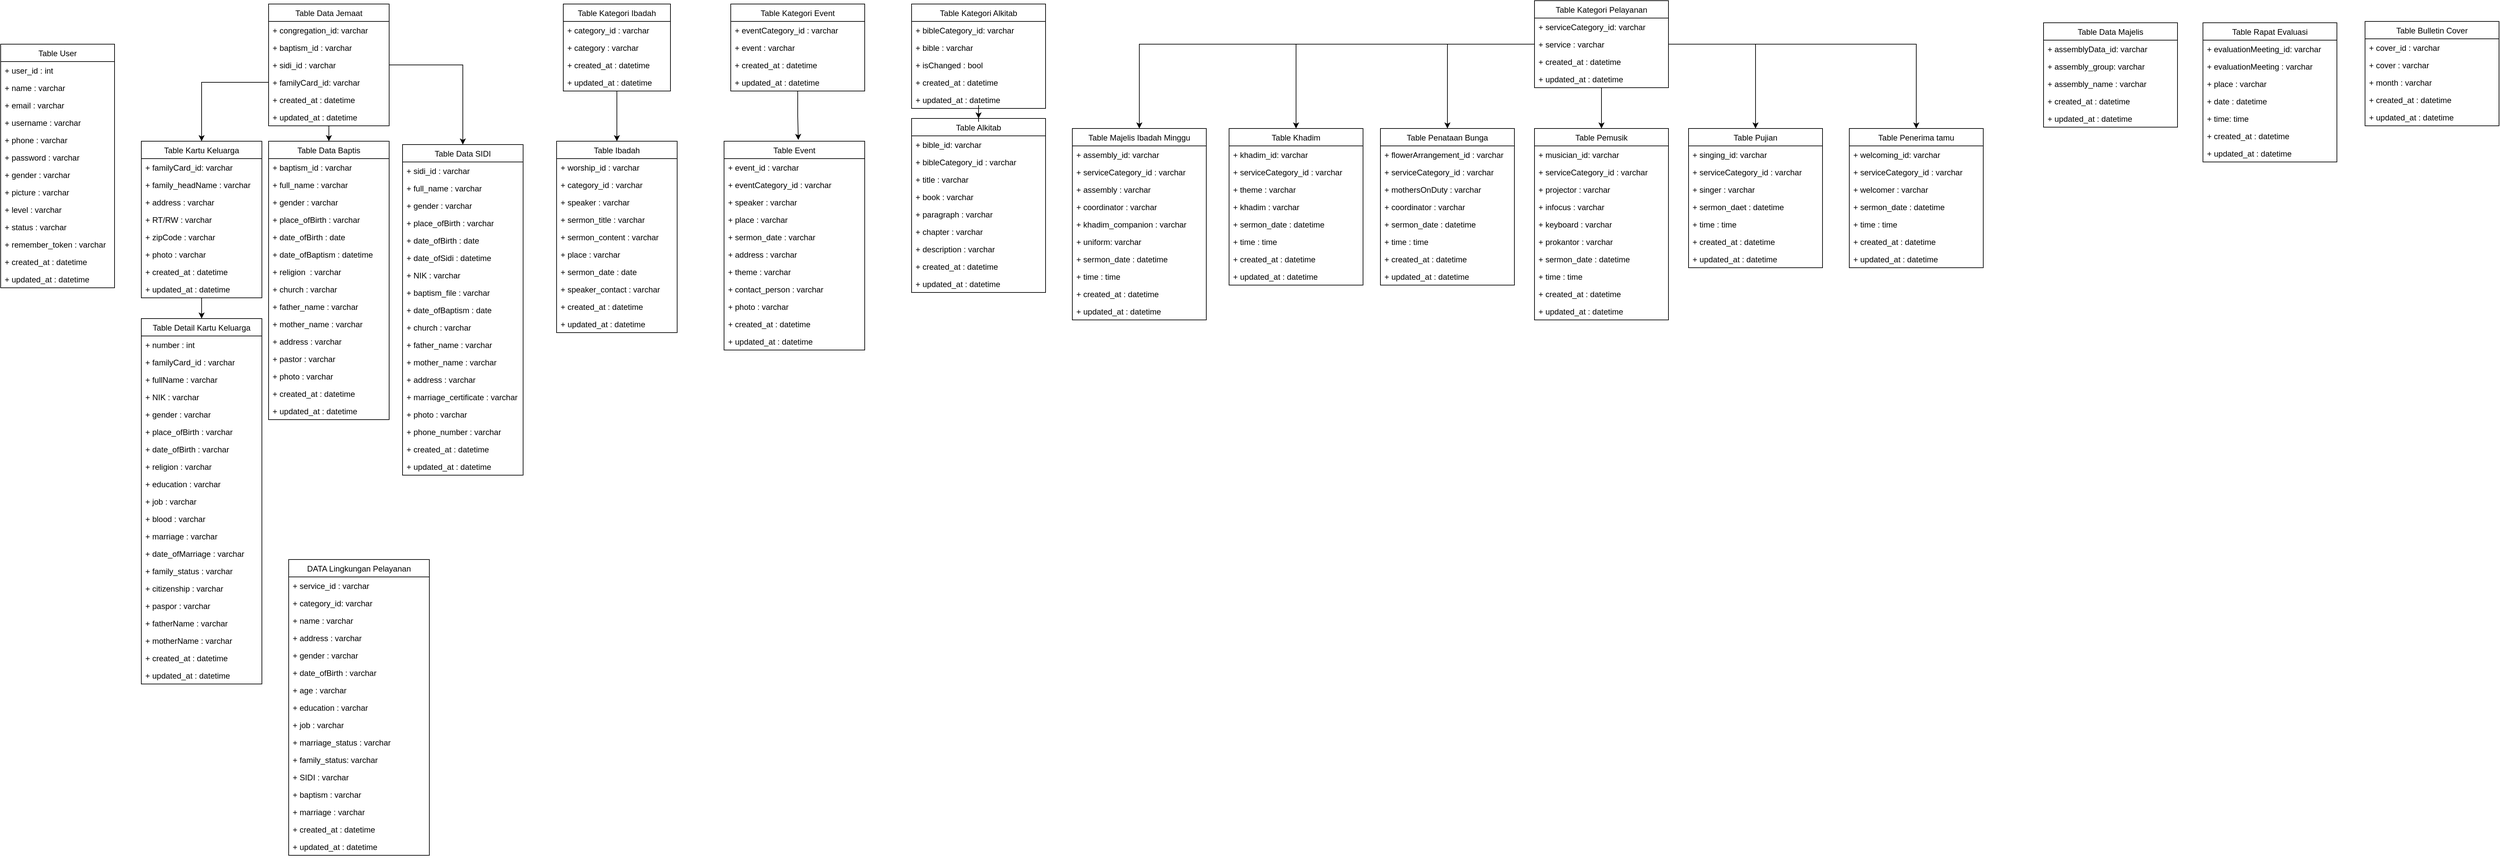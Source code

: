 <mxfile version="17.2.4" type="device"><diagram id="C5RBs43oDa-KdzZeNtuy" name="Page-1"><mxGraphModel dx="1692" dy="534" grid="1" gridSize="10" guides="1" tooltips="1" connect="1" arrows="1" fold="1" page="1" pageScale="1" pageWidth="827" pageHeight="1169" math="0" shadow="0"><root><mxCell id="WIyWlLk6GJQsqaUBKTNV-0"/><mxCell id="WIyWlLk6GJQsqaUBKTNV-1" parent="WIyWlLk6GJQsqaUBKTNV-0"/><mxCell id="hUuz5dkYh7Cf8tV69nbG-0" value="Table User" style="swimlane;fontStyle=0;childLayout=stackLayout;horizontal=1;startSize=26;fillColor=none;horizontalStack=0;resizeParent=1;resizeParentMax=0;resizeLast=0;collapsible=1;marginBottom=0;" parent="WIyWlLk6GJQsqaUBKTNV-1" vertex="1"><mxGeometry x="-180" y="440" width="170" height="364" as="geometry"/></mxCell><mxCell id="hUuz5dkYh7Cf8tV69nbG-1" value="+ user_id : int" style="text;strokeColor=none;fillColor=none;align=left;verticalAlign=top;spacingLeft=4;spacingRight=4;overflow=hidden;rotatable=0;points=[[0,0.5],[1,0.5]];portConstraint=eastwest;" parent="hUuz5dkYh7Cf8tV69nbG-0" vertex="1"><mxGeometry y="26" width="170" height="26" as="geometry"/></mxCell><mxCell id="hUuz5dkYh7Cf8tV69nbG-2" value="+ name : varchar" style="text;strokeColor=none;fillColor=none;align=left;verticalAlign=top;spacingLeft=4;spacingRight=4;overflow=hidden;rotatable=0;points=[[0,0.5],[1,0.5]];portConstraint=eastwest;" parent="hUuz5dkYh7Cf8tV69nbG-0" vertex="1"><mxGeometry y="52" width="170" height="26" as="geometry"/></mxCell><mxCell id="hUuz5dkYh7Cf8tV69nbG-3" value="+ email : varchar" style="text;strokeColor=none;fillColor=none;align=left;verticalAlign=top;spacingLeft=4;spacingRight=4;overflow=hidden;rotatable=0;points=[[0,0.5,0,0,0],[1,0.5,0,0,0]];portConstraint=eastwest;" parent="hUuz5dkYh7Cf8tV69nbG-0" vertex="1"><mxGeometry y="78" width="170" height="26" as="geometry"/></mxCell><mxCell id="hUuz5dkYh7Cf8tV69nbG-10" value="+ username : varchar" style="text;strokeColor=none;fillColor=none;align=left;verticalAlign=top;spacingLeft=4;spacingRight=4;overflow=hidden;rotatable=0;points=[[0,0.5,0,0,0],[1,0.5,0,0,0]];portConstraint=eastwest;" parent="hUuz5dkYh7Cf8tV69nbG-0" vertex="1"><mxGeometry y="104" width="170" height="26" as="geometry"/></mxCell><mxCell id="hUuz5dkYh7Cf8tV69nbG-15" value="+ phone : varchar" style="text;strokeColor=none;fillColor=none;align=left;verticalAlign=top;spacingLeft=4;spacingRight=4;overflow=hidden;rotatable=0;points=[[0,0.5,0,0,0],[1,0.5,0,0,0]];portConstraint=eastwest;" parent="hUuz5dkYh7Cf8tV69nbG-0" vertex="1"><mxGeometry y="130" width="170" height="26" as="geometry"/></mxCell><mxCell id="hUuz5dkYh7Cf8tV69nbG-11" value="+ password : varchar" style="text;strokeColor=none;fillColor=none;align=left;verticalAlign=top;spacingLeft=4;spacingRight=4;overflow=hidden;rotatable=0;points=[[0,0.5,0,0,0],[1,0.5,0,0,0]];portConstraint=eastwest;" parent="hUuz5dkYh7Cf8tV69nbG-0" vertex="1"><mxGeometry y="156" width="170" height="26" as="geometry"/></mxCell><mxCell id="hUuz5dkYh7Cf8tV69nbG-12" value="+ gender : varchar" style="text;strokeColor=none;fillColor=none;align=left;verticalAlign=top;spacingLeft=4;spacingRight=4;overflow=hidden;rotatable=0;points=[[0,0.5,0,0,0],[1,0.5,0,0,0]];portConstraint=eastwest;" parent="hUuz5dkYh7Cf8tV69nbG-0" vertex="1"><mxGeometry y="182" width="170" height="26" as="geometry"/></mxCell><mxCell id="hUuz5dkYh7Cf8tV69nbG-16" value="+ picture : varchar" style="text;strokeColor=none;fillColor=none;align=left;verticalAlign=top;spacingLeft=4;spacingRight=4;overflow=hidden;rotatable=0;points=[[0,0.5,0,0,0],[1,0.5,0,0,0]];portConstraint=eastwest;" parent="hUuz5dkYh7Cf8tV69nbG-0" vertex="1"><mxGeometry y="208" width="170" height="26" as="geometry"/></mxCell><mxCell id="hUuz5dkYh7Cf8tV69nbG-13" value="+ level : varchar" style="text;strokeColor=none;fillColor=none;align=left;verticalAlign=top;spacingLeft=4;spacingRight=4;overflow=hidden;rotatable=0;points=[[0,0.5,0,0,0],[1,0.5,0,0,0]];portConstraint=eastwest;" parent="hUuz5dkYh7Cf8tV69nbG-0" vertex="1"><mxGeometry y="234" width="170" height="26" as="geometry"/></mxCell><mxCell id="hUuz5dkYh7Cf8tV69nbG-14" value="+ status : varchar" style="text;strokeColor=none;fillColor=none;align=left;verticalAlign=top;spacingLeft=4;spacingRight=4;overflow=hidden;rotatable=0;points=[[0,0.5,0,0,0],[1,0.5,0,0,0]];portConstraint=eastwest;" parent="hUuz5dkYh7Cf8tV69nbG-0" vertex="1"><mxGeometry y="260" width="170" height="26" as="geometry"/></mxCell><mxCell id="hUuz5dkYh7Cf8tV69nbG-17" value="+ remember_token : varchar" style="text;strokeColor=none;fillColor=none;align=left;verticalAlign=top;spacingLeft=4;spacingRight=4;overflow=hidden;rotatable=0;points=[[0,0.5,0,0,0],[1,0.5,0,0,0]];portConstraint=eastwest;" parent="hUuz5dkYh7Cf8tV69nbG-0" vertex="1"><mxGeometry y="286" width="170" height="26" as="geometry"/></mxCell><mxCell id="hUuz5dkYh7Cf8tV69nbG-19" value="+ created_at : datetime" style="text;strokeColor=none;fillColor=none;align=left;verticalAlign=top;spacingLeft=4;spacingRight=4;overflow=hidden;rotatable=0;points=[[0,0.5,0,0,0],[1,0.5,0,0,0]];portConstraint=eastwest;" parent="hUuz5dkYh7Cf8tV69nbG-0" vertex="1"><mxGeometry y="312" width="170" height="26" as="geometry"/></mxCell><mxCell id="hUuz5dkYh7Cf8tV69nbG-18" value="+ updated_at : datetime" style="text;strokeColor=none;fillColor=none;align=left;verticalAlign=top;spacingLeft=4;spacingRight=4;overflow=hidden;rotatable=0;points=[[0,0.5,0,0,0],[1,0.5,0,0,0]];portConstraint=eastwest;" parent="hUuz5dkYh7Cf8tV69nbG-0" vertex="1"><mxGeometry y="338" width="170" height="26" as="geometry"/></mxCell><mxCell id="2N9zYzz2Md_vljZupboa-79" style="edgeStyle=orthogonalEdgeStyle;rounded=0;orthogonalLoop=1;jettySize=auto;html=1;entryX=0.5;entryY=0;entryDx=0;entryDy=0;" parent="WIyWlLk6GJQsqaUBKTNV-1" source="hUuz5dkYh7Cf8tV69nbG-20" target="hUuz5dkYh7Cf8tV69nbG-25" edge="1"><mxGeometry relative="1" as="geometry"/></mxCell><mxCell id="hUuz5dkYh7Cf8tV69nbG-20" value="Table Kategori Ibadah" style="swimlane;fontStyle=0;childLayout=stackLayout;horizontal=1;startSize=26;fillColor=none;horizontalStack=0;resizeParent=1;resizeParentMax=0;resizeLast=0;collapsible=1;marginBottom=0;" parent="WIyWlLk6GJQsqaUBKTNV-1" vertex="1"><mxGeometry x="660" y="380" width="160" height="130" as="geometry"/></mxCell><mxCell id="hUuz5dkYh7Cf8tV69nbG-21" value="+ category_id : varchar" style="text;strokeColor=none;fillColor=none;align=left;verticalAlign=top;spacingLeft=4;spacingRight=4;overflow=hidden;rotatable=0;points=[[0,0.5],[1,0.5]];portConstraint=eastwest;" parent="hUuz5dkYh7Cf8tV69nbG-20" vertex="1"><mxGeometry y="26" width="160" height="26" as="geometry"/></mxCell><mxCell id="hUuz5dkYh7Cf8tV69nbG-22" value="+ category : varchar" style="text;strokeColor=none;fillColor=none;align=left;verticalAlign=top;spacingLeft=4;spacingRight=4;overflow=hidden;rotatable=0;points=[[0,0.5],[1,0.5]];portConstraint=eastwest;" parent="hUuz5dkYh7Cf8tV69nbG-20" vertex="1"><mxGeometry y="52" width="160" height="26" as="geometry"/></mxCell><mxCell id="hUuz5dkYh7Cf8tV69nbG-23" value="+ created_at : datetime" style="text;strokeColor=none;fillColor=none;align=left;verticalAlign=top;spacingLeft=4;spacingRight=4;overflow=hidden;rotatable=0;points=[[0,0.5],[1,0.5]];portConstraint=eastwest;" parent="hUuz5dkYh7Cf8tV69nbG-20" vertex="1"><mxGeometry y="78" width="160" height="26" as="geometry"/></mxCell><mxCell id="hUuz5dkYh7Cf8tV69nbG-24" value="+ updated_at : datetime" style="text;strokeColor=none;fillColor=none;align=left;verticalAlign=top;spacingLeft=4;spacingRight=4;overflow=hidden;rotatable=0;points=[[0,0.5],[1,0.5]];portConstraint=eastwest;" parent="hUuz5dkYh7Cf8tV69nbG-20" vertex="1"><mxGeometry y="104" width="160" height="26" as="geometry"/></mxCell><mxCell id="hUuz5dkYh7Cf8tV69nbG-25" value="Table Ibadah" style="swimlane;fontStyle=0;childLayout=stackLayout;horizontal=1;startSize=26;fillColor=none;horizontalStack=0;resizeParent=1;resizeParentMax=0;resizeLast=0;collapsible=1;marginBottom=0;" parent="WIyWlLk6GJQsqaUBKTNV-1" vertex="1"><mxGeometry x="650" y="585" width="180" height="286" as="geometry"/></mxCell><mxCell id="hUuz5dkYh7Cf8tV69nbG-26" value="+ worship_id : varchar" style="text;strokeColor=none;fillColor=none;align=left;verticalAlign=top;spacingLeft=4;spacingRight=4;overflow=hidden;rotatable=0;points=[[0,0.5],[1,0.5]];portConstraint=eastwest;" parent="hUuz5dkYh7Cf8tV69nbG-25" vertex="1"><mxGeometry y="26" width="180" height="26" as="geometry"/></mxCell><mxCell id="hUuz5dkYh7Cf8tV69nbG-27" value="+ category_id : varchar" style="text;strokeColor=none;fillColor=none;align=left;verticalAlign=top;spacingLeft=4;spacingRight=4;overflow=hidden;rotatable=0;points=[[0,0.5],[1,0.5]];portConstraint=eastwest;" parent="hUuz5dkYh7Cf8tV69nbG-25" vertex="1"><mxGeometry y="52" width="180" height="26" as="geometry"/></mxCell><mxCell id="hUuz5dkYh7Cf8tV69nbG-28" value="+ speaker : varchar" style="text;strokeColor=none;fillColor=none;align=left;verticalAlign=top;spacingLeft=4;spacingRight=4;overflow=hidden;rotatable=0;points=[[0,0.5],[1,0.5]];portConstraint=eastwest;" parent="hUuz5dkYh7Cf8tV69nbG-25" vertex="1"><mxGeometry y="78" width="180" height="26" as="geometry"/></mxCell><mxCell id="hUuz5dkYh7Cf8tV69nbG-29" value="+ sermon_title : varchar" style="text;strokeColor=none;fillColor=none;align=left;verticalAlign=top;spacingLeft=4;spacingRight=4;overflow=hidden;rotatable=0;points=[[0,0.5],[1,0.5]];portConstraint=eastwest;" parent="hUuz5dkYh7Cf8tV69nbG-25" vertex="1"><mxGeometry y="104" width="180" height="26" as="geometry"/></mxCell><mxCell id="hUuz5dkYh7Cf8tV69nbG-31" value="+ sermon_content : varchar" style="text;strokeColor=none;fillColor=none;align=left;verticalAlign=top;spacingLeft=4;spacingRight=4;overflow=hidden;rotatable=0;points=[[0,0.5],[1,0.5]];portConstraint=eastwest;" parent="hUuz5dkYh7Cf8tV69nbG-25" vertex="1"><mxGeometry y="130" width="180" height="26" as="geometry"/></mxCell><mxCell id="hUuz5dkYh7Cf8tV69nbG-34" value="+ place : varchar" style="text;strokeColor=none;fillColor=none;align=left;verticalAlign=top;spacingLeft=4;spacingRight=4;overflow=hidden;rotatable=0;points=[[0,0.5],[1,0.5]];portConstraint=eastwest;" parent="hUuz5dkYh7Cf8tV69nbG-25" vertex="1"><mxGeometry y="156" width="180" height="26" as="geometry"/></mxCell><mxCell id="hUuz5dkYh7Cf8tV69nbG-30" value="+ sermon_date : date" style="text;strokeColor=none;fillColor=none;align=left;verticalAlign=top;spacingLeft=4;spacingRight=4;overflow=hidden;rotatable=0;points=[[0,0.5],[1,0.5]];portConstraint=eastwest;" parent="hUuz5dkYh7Cf8tV69nbG-25" vertex="1"><mxGeometry y="182" width="180" height="26" as="geometry"/></mxCell><mxCell id="hUuz5dkYh7Cf8tV69nbG-35" value="+ speaker_contact : varchar" style="text;strokeColor=none;fillColor=none;align=left;verticalAlign=top;spacingLeft=4;spacingRight=4;overflow=hidden;rotatable=0;points=[[0,0.5],[1,0.5]];portConstraint=eastwest;" parent="hUuz5dkYh7Cf8tV69nbG-25" vertex="1"><mxGeometry y="208" width="180" height="26" as="geometry"/></mxCell><mxCell id="hUuz5dkYh7Cf8tV69nbG-32" value="+ created_at : datetime" style="text;strokeColor=none;fillColor=none;align=left;verticalAlign=top;spacingLeft=4;spacingRight=4;overflow=hidden;rotatable=0;points=[[0,0.5],[1,0.5]];portConstraint=eastwest;" parent="hUuz5dkYh7Cf8tV69nbG-25" vertex="1"><mxGeometry y="234" width="180" height="26" as="geometry"/></mxCell><mxCell id="hUuz5dkYh7Cf8tV69nbG-33" value="+ updated_at : datetime" style="text;strokeColor=none;fillColor=none;align=left;verticalAlign=top;spacingLeft=4;spacingRight=4;overflow=hidden;rotatable=0;points=[[0,0.5],[1,0.5]];portConstraint=eastwest;" parent="hUuz5dkYh7Cf8tV69nbG-25" vertex="1"><mxGeometry y="260" width="180" height="26" as="geometry"/></mxCell><mxCell id="hUuz5dkYh7Cf8tV69nbG-36" value="Table Data SIDI" style="swimlane;fontStyle=0;childLayout=stackLayout;horizontal=1;startSize=26;fillColor=none;horizontalStack=0;resizeParent=1;resizeParentMax=0;resizeLast=0;collapsible=1;marginBottom=0;" parent="WIyWlLk6GJQsqaUBKTNV-1" vertex="1"><mxGeometry x="420" y="590" width="180" height="494" as="geometry"/></mxCell><mxCell id="hUuz5dkYh7Cf8tV69nbG-37" value="+ sidi_id : varchar" style="text;strokeColor=none;fillColor=none;align=left;verticalAlign=top;spacingLeft=4;spacingRight=4;overflow=hidden;rotatable=0;points=[[0,0.5],[1,0.5]];portConstraint=eastwest;" parent="hUuz5dkYh7Cf8tV69nbG-36" vertex="1"><mxGeometry y="26" width="180" height="26" as="geometry"/></mxCell><mxCell id="hUuz5dkYh7Cf8tV69nbG-38" value="+ full_name : varchar" style="text;strokeColor=none;fillColor=none;align=left;verticalAlign=top;spacingLeft=4;spacingRight=4;overflow=hidden;rotatable=0;points=[[0,0.5],[1,0.5]];portConstraint=eastwest;" parent="hUuz5dkYh7Cf8tV69nbG-36" vertex="1"><mxGeometry y="52" width="180" height="26" as="geometry"/></mxCell><mxCell id="hUuz5dkYh7Cf8tV69nbG-39" value="+ gender : varchar" style="text;strokeColor=none;fillColor=none;align=left;verticalAlign=top;spacingLeft=4;spacingRight=4;overflow=hidden;rotatable=0;points=[[0,0.5],[1,0.5]];portConstraint=eastwest;" parent="hUuz5dkYh7Cf8tV69nbG-36" vertex="1"><mxGeometry y="78" width="180" height="26" as="geometry"/></mxCell><mxCell id="hUuz5dkYh7Cf8tV69nbG-40" value="+ place_ofBirth : varchar" style="text;strokeColor=none;fillColor=none;align=left;verticalAlign=top;spacingLeft=4;spacingRight=4;overflow=hidden;rotatable=0;points=[[0,0.5],[1,0.5]];portConstraint=eastwest;" parent="hUuz5dkYh7Cf8tV69nbG-36" vertex="1"><mxGeometry y="104" width="180" height="26" as="geometry"/></mxCell><mxCell id="hUuz5dkYh7Cf8tV69nbG-41" value="+ date_ofBirth : date" style="text;strokeColor=none;fillColor=none;align=left;verticalAlign=top;spacingLeft=4;spacingRight=4;overflow=hidden;rotatable=0;points=[[0,0.5],[1,0.5]];portConstraint=eastwest;" parent="hUuz5dkYh7Cf8tV69nbG-36" vertex="1"><mxGeometry y="130" width="180" height="26" as="geometry"/></mxCell><mxCell id="hUuz5dkYh7Cf8tV69nbG-42" value="+ date_ofSidi : datetime" style="text;strokeColor=none;fillColor=none;align=left;verticalAlign=top;spacingLeft=4;spacingRight=4;overflow=hidden;rotatable=0;points=[[0,0.5],[1,0.5]];portConstraint=eastwest;" parent="hUuz5dkYh7Cf8tV69nbG-36" vertex="1"><mxGeometry y="156" width="180" height="26" as="geometry"/></mxCell><mxCell id="hUuz5dkYh7Cf8tV69nbG-43" value="+ NIK : varchar" style="text;strokeColor=none;fillColor=none;align=left;verticalAlign=top;spacingLeft=4;spacingRight=4;overflow=hidden;rotatable=0;points=[[0,0.5],[1,0.5]];portConstraint=eastwest;" parent="hUuz5dkYh7Cf8tV69nbG-36" vertex="1"><mxGeometry y="182" width="180" height="26" as="geometry"/></mxCell><mxCell id="hUuz5dkYh7Cf8tV69nbG-44" value="+ baptism_file : varchar" style="text;strokeColor=none;fillColor=none;align=left;verticalAlign=top;spacingLeft=4;spacingRight=4;overflow=hidden;rotatable=0;points=[[0,0.5],[1,0.5]];portConstraint=eastwest;" parent="hUuz5dkYh7Cf8tV69nbG-36" vertex="1"><mxGeometry y="208" width="180" height="26" as="geometry"/></mxCell><mxCell id="hUuz5dkYh7Cf8tV69nbG-45" value="+ date_ofBaptism : date" style="text;strokeColor=none;fillColor=none;align=left;verticalAlign=top;spacingLeft=4;spacingRight=4;overflow=hidden;rotatable=0;points=[[0,0.5],[1,0.5]];portConstraint=eastwest;" parent="hUuz5dkYh7Cf8tV69nbG-36" vertex="1"><mxGeometry y="234" width="180" height="26" as="geometry"/></mxCell><mxCell id="hUuz5dkYh7Cf8tV69nbG-46" value="+ church : varchar" style="text;strokeColor=none;fillColor=none;align=left;verticalAlign=top;spacingLeft=4;spacingRight=4;overflow=hidden;rotatable=0;points=[[0,0.5],[1,0.5]];portConstraint=eastwest;" parent="hUuz5dkYh7Cf8tV69nbG-36" vertex="1"><mxGeometry y="260" width="180" height="26" as="geometry"/></mxCell><mxCell id="hUuz5dkYh7Cf8tV69nbG-48" value="+ father_name : varchar" style="text;strokeColor=none;fillColor=none;align=left;verticalAlign=top;spacingLeft=4;spacingRight=4;overflow=hidden;rotatable=0;points=[[0,0.5],[1,0.5]];portConstraint=eastwest;" parent="hUuz5dkYh7Cf8tV69nbG-36" vertex="1"><mxGeometry y="286" width="180" height="26" as="geometry"/></mxCell><mxCell id="hUuz5dkYh7Cf8tV69nbG-47" value="+ mother_name : varchar" style="text;strokeColor=none;fillColor=none;align=left;verticalAlign=top;spacingLeft=4;spacingRight=4;overflow=hidden;rotatable=0;points=[[0,0.5],[1,0.5]];portConstraint=eastwest;" parent="hUuz5dkYh7Cf8tV69nbG-36" vertex="1"><mxGeometry y="312" width="180" height="26" as="geometry"/></mxCell><mxCell id="hUuz5dkYh7Cf8tV69nbG-49" value="+ address : varchar" style="text;strokeColor=none;fillColor=none;align=left;verticalAlign=top;spacingLeft=4;spacingRight=4;overflow=hidden;rotatable=0;points=[[0,0.5],[1,0.5]];portConstraint=eastwest;" parent="hUuz5dkYh7Cf8tV69nbG-36" vertex="1"><mxGeometry y="338" width="180" height="26" as="geometry"/></mxCell><mxCell id="hUuz5dkYh7Cf8tV69nbG-50" value="+ marriage_certificate : varchar" style="text;strokeColor=none;fillColor=none;align=left;verticalAlign=top;spacingLeft=4;spacingRight=4;overflow=hidden;rotatable=0;points=[[0,0.5],[1,0.5]];portConstraint=eastwest;" parent="hUuz5dkYh7Cf8tV69nbG-36" vertex="1"><mxGeometry y="364" width="180" height="26" as="geometry"/></mxCell><mxCell id="hUuz5dkYh7Cf8tV69nbG-51" value="+ photo : varchar" style="text;strokeColor=none;fillColor=none;align=left;verticalAlign=top;spacingLeft=4;spacingRight=4;overflow=hidden;rotatable=0;points=[[0,0.5],[1,0.5]];portConstraint=eastwest;" parent="hUuz5dkYh7Cf8tV69nbG-36" vertex="1"><mxGeometry y="390" width="180" height="26" as="geometry"/></mxCell><mxCell id="DmNVuGjjsvuocWncbJRI-17" value="+ phone_number : varchar" style="text;strokeColor=none;fillColor=none;align=left;verticalAlign=top;spacingLeft=4;spacingRight=4;overflow=hidden;rotatable=0;points=[[0,0.5],[1,0.5]];portConstraint=eastwest;" parent="hUuz5dkYh7Cf8tV69nbG-36" vertex="1"><mxGeometry y="416" width="180" height="26" as="geometry"/></mxCell><mxCell id="2N9zYzz2Md_vljZupboa-59" value="+ created_at : datetime" style="text;strokeColor=none;fillColor=none;align=left;verticalAlign=top;spacingLeft=4;spacingRight=4;overflow=hidden;rotatable=0;points=[[0,0.5],[1,0.5]];portConstraint=eastwest;" parent="hUuz5dkYh7Cf8tV69nbG-36" vertex="1"><mxGeometry y="442" width="180" height="26" as="geometry"/></mxCell><mxCell id="2N9zYzz2Md_vljZupboa-58" value="+ updated_at : datetime" style="text;strokeColor=none;fillColor=none;align=left;verticalAlign=top;spacingLeft=4;spacingRight=4;overflow=hidden;rotatable=0;points=[[0,0.5],[1,0.5]];portConstraint=eastwest;" parent="hUuz5dkYh7Cf8tV69nbG-36" vertex="1"><mxGeometry y="468" width="180" height="26" as="geometry"/></mxCell><mxCell id="DmNVuGjjsvuocWncbJRI-0" value="Table Data Baptis" style="swimlane;fontStyle=0;childLayout=stackLayout;horizontal=1;startSize=26;fillColor=none;horizontalStack=0;resizeParent=1;resizeParentMax=0;resizeLast=0;collapsible=1;marginBottom=0;" parent="WIyWlLk6GJQsqaUBKTNV-1" vertex="1"><mxGeometry x="220" y="585" width="180" height="416" as="geometry"/></mxCell><mxCell id="DmNVuGjjsvuocWncbJRI-1" value="+ baptism_id : varchar" style="text;strokeColor=none;fillColor=none;align=left;verticalAlign=top;spacingLeft=4;spacingRight=4;overflow=hidden;rotatable=0;points=[[0,0.5],[1,0.5]];portConstraint=eastwest;" parent="DmNVuGjjsvuocWncbJRI-0" vertex="1"><mxGeometry y="26" width="180" height="26" as="geometry"/></mxCell><mxCell id="DmNVuGjjsvuocWncbJRI-2" value="+ full_name : varchar" style="text;strokeColor=none;fillColor=none;align=left;verticalAlign=top;spacingLeft=4;spacingRight=4;overflow=hidden;rotatable=0;points=[[0,0.5],[1,0.5]];portConstraint=eastwest;" parent="DmNVuGjjsvuocWncbJRI-0" vertex="1"><mxGeometry y="52" width="180" height="26" as="geometry"/></mxCell><mxCell id="DmNVuGjjsvuocWncbJRI-3" value="+ gender : varchar" style="text;strokeColor=none;fillColor=none;align=left;verticalAlign=top;spacingLeft=4;spacingRight=4;overflow=hidden;rotatable=0;points=[[0,0.5],[1,0.5]];portConstraint=eastwest;" parent="DmNVuGjjsvuocWncbJRI-0" vertex="1"><mxGeometry y="78" width="180" height="26" as="geometry"/></mxCell><mxCell id="DmNVuGjjsvuocWncbJRI-4" value="+ place_ofBirth : varchar" style="text;strokeColor=none;fillColor=none;align=left;verticalAlign=top;spacingLeft=4;spacingRight=4;overflow=hidden;rotatable=0;points=[[0,0.5],[1,0.5]];portConstraint=eastwest;" parent="DmNVuGjjsvuocWncbJRI-0" vertex="1"><mxGeometry y="104" width="180" height="26" as="geometry"/></mxCell><mxCell id="DmNVuGjjsvuocWncbJRI-5" value="+ date_ofBirth : date" style="text;strokeColor=none;fillColor=none;align=left;verticalAlign=top;spacingLeft=4;spacingRight=4;overflow=hidden;rotatable=0;points=[[0,0.5],[1,0.5]];portConstraint=eastwest;" parent="DmNVuGjjsvuocWncbJRI-0" vertex="1"><mxGeometry y="130" width="180" height="26" as="geometry"/></mxCell><mxCell id="DmNVuGjjsvuocWncbJRI-6" value="+ date_ofBaptism : datetime" style="text;strokeColor=none;fillColor=none;align=left;verticalAlign=top;spacingLeft=4;spacingRight=4;overflow=hidden;rotatable=0;points=[[0,0.5],[1,0.5]];portConstraint=eastwest;" parent="DmNVuGjjsvuocWncbJRI-0" vertex="1"><mxGeometry y="156" width="180" height="26" as="geometry"/></mxCell><mxCell id="DmNVuGjjsvuocWncbJRI-7" value="+ religion  : varchar" style="text;strokeColor=none;fillColor=none;align=left;verticalAlign=top;spacingLeft=4;spacingRight=4;overflow=hidden;rotatable=0;points=[[0,0.5],[1,0.5]];portConstraint=eastwest;" parent="DmNVuGjjsvuocWncbJRI-0" vertex="1"><mxGeometry y="182" width="180" height="26" as="geometry"/></mxCell><mxCell id="DmNVuGjjsvuocWncbJRI-10" value="+ church : varchar" style="text;strokeColor=none;fillColor=none;align=left;verticalAlign=top;spacingLeft=4;spacingRight=4;overflow=hidden;rotatable=0;points=[[0,0.5],[1,0.5]];portConstraint=eastwest;" parent="DmNVuGjjsvuocWncbJRI-0" vertex="1"><mxGeometry y="208" width="180" height="26" as="geometry"/></mxCell><mxCell id="DmNVuGjjsvuocWncbJRI-11" value="+ father_name : varchar" style="text;strokeColor=none;fillColor=none;align=left;verticalAlign=top;spacingLeft=4;spacingRight=4;overflow=hidden;rotatable=0;points=[[0,0.5],[1,0.5]];portConstraint=eastwest;" parent="DmNVuGjjsvuocWncbJRI-0" vertex="1"><mxGeometry y="234" width="180" height="26" as="geometry"/></mxCell><mxCell id="DmNVuGjjsvuocWncbJRI-12" value="+ mother_name : varchar" style="text;strokeColor=none;fillColor=none;align=left;verticalAlign=top;spacingLeft=4;spacingRight=4;overflow=hidden;rotatable=0;points=[[0,0.5],[1,0.5]];portConstraint=eastwest;" parent="DmNVuGjjsvuocWncbJRI-0" vertex="1"><mxGeometry y="260" width="180" height="26" as="geometry"/></mxCell><mxCell id="DmNVuGjjsvuocWncbJRI-13" value="+ address : varchar" style="text;strokeColor=none;fillColor=none;align=left;verticalAlign=top;spacingLeft=4;spacingRight=4;overflow=hidden;rotatable=0;points=[[0,0.5],[1,0.5]];portConstraint=eastwest;" parent="DmNVuGjjsvuocWncbJRI-0" vertex="1"><mxGeometry y="286" width="180" height="26" as="geometry"/></mxCell><mxCell id="DmNVuGjjsvuocWncbJRI-14" value="+ pastor : varchar" style="text;strokeColor=none;fillColor=none;align=left;verticalAlign=top;spacingLeft=4;spacingRight=4;overflow=hidden;rotatable=0;points=[[0,0.5],[1,0.5]];portConstraint=eastwest;" parent="DmNVuGjjsvuocWncbJRI-0" vertex="1"><mxGeometry y="312" width="180" height="26" as="geometry"/></mxCell><mxCell id="DmNVuGjjsvuocWncbJRI-15" value="+ photo : varchar" style="text;strokeColor=none;fillColor=none;align=left;verticalAlign=top;spacingLeft=4;spacingRight=4;overflow=hidden;rotatable=0;points=[[0,0.5],[1,0.5]];portConstraint=eastwest;" parent="DmNVuGjjsvuocWncbJRI-0" vertex="1"><mxGeometry y="338" width="180" height="26" as="geometry"/></mxCell><mxCell id="2N9zYzz2Md_vljZupboa-60" value="+ created_at : datetime" style="text;strokeColor=none;fillColor=none;align=left;verticalAlign=top;spacingLeft=4;spacingRight=4;overflow=hidden;rotatable=0;points=[[0,0.5],[1,0.5]];portConstraint=eastwest;" parent="DmNVuGjjsvuocWncbJRI-0" vertex="1"><mxGeometry y="364" width="180" height="26" as="geometry"/></mxCell><mxCell id="2N9zYzz2Md_vljZupboa-61" value="+ updated_at : datetime" style="text;strokeColor=none;fillColor=none;align=left;verticalAlign=top;spacingLeft=4;spacingRight=4;overflow=hidden;rotatable=0;points=[[0,0.5],[1,0.5]];portConstraint=eastwest;" parent="DmNVuGjjsvuocWncbJRI-0" vertex="1"><mxGeometry y="390" width="180" height="26" as="geometry"/></mxCell><mxCell id="2N9zYzz2Md_vljZupboa-52" style="edgeStyle=orthogonalEdgeStyle;rounded=0;orthogonalLoop=1;jettySize=auto;html=1;entryX=0.5;entryY=0;entryDx=0;entryDy=0;" parent="WIyWlLk6GJQsqaUBKTNV-1" source="DmNVuGjjsvuocWncbJRI-18" target="hUuz5dkYh7Cf8tV69nbG-36" edge="1"><mxGeometry relative="1" as="geometry"/></mxCell><mxCell id="2N9zYzz2Md_vljZupboa-67" style="edgeStyle=orthogonalEdgeStyle;rounded=0;orthogonalLoop=1;jettySize=auto;html=1;entryX=0.5;entryY=0;entryDx=0;entryDy=0;" parent="WIyWlLk6GJQsqaUBKTNV-1" source="DmNVuGjjsvuocWncbJRI-18" target="DmNVuGjjsvuocWncbJRI-0" edge="1"><mxGeometry relative="1" as="geometry"/></mxCell><mxCell id="DmNVuGjjsvuocWncbJRI-18" value="Table Data Jemaat" style="swimlane;fontStyle=0;childLayout=stackLayout;horizontal=1;startSize=26;fillColor=none;horizontalStack=0;resizeParent=1;resizeParentMax=0;resizeLast=0;collapsible=1;marginBottom=0;" parent="WIyWlLk6GJQsqaUBKTNV-1" vertex="1"><mxGeometry x="220" y="380" width="180" height="182" as="geometry"/></mxCell><mxCell id="DmNVuGjjsvuocWncbJRI-19" value="+ congregation_id: varchar" style="text;strokeColor=none;fillColor=none;align=left;verticalAlign=top;spacingLeft=4;spacingRight=4;overflow=hidden;rotatable=0;points=[[0,0.5],[1,0.5]];portConstraint=eastwest;" parent="DmNVuGjjsvuocWncbJRI-18" vertex="1"><mxGeometry y="26" width="180" height="26" as="geometry"/></mxCell><mxCell id="DmNVuGjjsvuocWncbJRI-30" value="+ baptism_id : varchar" style="text;strokeColor=none;fillColor=none;align=left;verticalAlign=top;spacingLeft=4;spacingRight=4;overflow=hidden;rotatable=0;points=[[0,0.5],[1,0.5]];portConstraint=eastwest;" parent="DmNVuGjjsvuocWncbJRI-18" vertex="1"><mxGeometry y="52" width="180" height="26" as="geometry"/></mxCell><mxCell id="DmNVuGjjsvuocWncbJRI-31" value="+ sidi_id : varchar" style="text;strokeColor=none;fillColor=none;align=left;verticalAlign=top;spacingLeft=4;spacingRight=4;overflow=hidden;rotatable=0;points=[[0,0.5],[1,0.5]];portConstraint=eastwest;" parent="DmNVuGjjsvuocWncbJRI-18" vertex="1"><mxGeometry y="78" width="180" height="26" as="geometry"/></mxCell><mxCell id="2N9zYzz2Md_vljZupboa-21" value="+ familyCard_id: varchar" style="text;strokeColor=none;fillColor=none;align=left;verticalAlign=top;spacingLeft=4;spacingRight=4;overflow=hidden;rotatable=0;points=[[0,0.5],[1,0.5]];portConstraint=eastwest;" parent="DmNVuGjjsvuocWncbJRI-18" vertex="1"><mxGeometry y="104" width="180" height="26" as="geometry"/></mxCell><mxCell id="2N9zYzz2Md_vljZupboa-66" value="+ created_at : datetime" style="text;strokeColor=none;fillColor=none;align=left;verticalAlign=top;spacingLeft=4;spacingRight=4;overflow=hidden;rotatable=0;points=[[0,0.5],[1,0.5]];portConstraint=eastwest;" parent="DmNVuGjjsvuocWncbJRI-18" vertex="1"><mxGeometry y="130" width="180" height="26" as="geometry"/></mxCell><mxCell id="2N9zYzz2Md_vljZupboa-68" value="+ updated_at : datetime" style="text;strokeColor=none;fillColor=none;align=left;verticalAlign=top;spacingLeft=4;spacingRight=4;overflow=hidden;rotatable=0;points=[[0,0.5],[1,0.5]];portConstraint=eastwest;" parent="DmNVuGjjsvuocWncbJRI-18" vertex="1"><mxGeometry y="156" width="180" height="26" as="geometry"/></mxCell><mxCell id="2N9zYzz2Md_vljZupboa-0" value="DATA Lingkungan Pelayanan" style="swimlane;fontStyle=0;childLayout=stackLayout;horizontal=1;startSize=26;fillColor=none;horizontalStack=0;resizeParent=1;resizeParentMax=0;resizeLast=0;collapsible=1;marginBottom=0;" parent="WIyWlLk6GJQsqaUBKTNV-1" vertex="1"><mxGeometry x="250" y="1210" width="210" height="442" as="geometry"/></mxCell><mxCell id="2N9zYzz2Md_vljZupboa-1" value="+ service_id : varchar" style="text;strokeColor=none;fillColor=none;align=left;verticalAlign=top;spacingLeft=4;spacingRight=4;overflow=hidden;rotatable=0;points=[[0,0.5],[1,0.5]];portConstraint=eastwest;" parent="2N9zYzz2Md_vljZupboa-0" vertex="1"><mxGeometry y="26" width="210" height="26" as="geometry"/></mxCell><mxCell id="2N9zYzz2Md_vljZupboa-2" value="+ category_id: varchar" style="text;strokeColor=none;fillColor=none;align=left;verticalAlign=top;spacingLeft=4;spacingRight=4;overflow=hidden;rotatable=0;points=[[0,0.5],[1,0.5]];portConstraint=eastwest;" parent="2N9zYzz2Md_vljZupboa-0" vertex="1"><mxGeometry y="52" width="210" height="26" as="geometry"/></mxCell><mxCell id="2N9zYzz2Md_vljZupboa-6" value="+ name : varchar" style="text;strokeColor=none;fillColor=none;align=left;verticalAlign=top;spacingLeft=4;spacingRight=4;overflow=hidden;rotatable=0;points=[[0,0.5],[1,0.5]];portConstraint=eastwest;" parent="2N9zYzz2Md_vljZupboa-0" vertex="1"><mxGeometry y="78" width="210" height="26" as="geometry"/></mxCell><mxCell id="2N9zYzz2Md_vljZupboa-8" value="+ address : varchar" style="text;strokeColor=none;fillColor=none;align=left;verticalAlign=top;spacingLeft=4;spacingRight=4;overflow=hidden;rotatable=0;points=[[0,0.5],[1,0.5]];portConstraint=eastwest;" parent="2N9zYzz2Md_vljZupboa-0" vertex="1"><mxGeometry y="104" width="210" height="26" as="geometry"/></mxCell><mxCell id="2N9zYzz2Md_vljZupboa-9" value="+ gender : varchar" style="text;strokeColor=none;fillColor=none;align=left;verticalAlign=top;spacingLeft=4;spacingRight=4;overflow=hidden;rotatable=0;points=[[0,0.5],[1,0.5]];portConstraint=eastwest;" parent="2N9zYzz2Md_vljZupboa-0" vertex="1"><mxGeometry y="130" width="210" height="26" as="geometry"/></mxCell><mxCell id="2N9zYzz2Md_vljZupboa-11" value="+ date_ofBirth : varchar" style="text;strokeColor=none;fillColor=none;align=left;verticalAlign=top;spacingLeft=4;spacingRight=4;overflow=hidden;rotatable=0;points=[[0,0.5],[1,0.5]];portConstraint=eastwest;" parent="2N9zYzz2Md_vljZupboa-0" vertex="1"><mxGeometry y="156" width="210" height="26" as="geometry"/></mxCell><mxCell id="2N9zYzz2Md_vljZupboa-12" value="+ age : varchar" style="text;strokeColor=none;fillColor=none;align=left;verticalAlign=top;spacingLeft=4;spacingRight=4;overflow=hidden;rotatable=0;points=[[0,0.5],[1,0.5]];portConstraint=eastwest;" parent="2N9zYzz2Md_vljZupboa-0" vertex="1"><mxGeometry y="182" width="210" height="26" as="geometry"/></mxCell><mxCell id="2N9zYzz2Md_vljZupboa-13" value="+ education : varchar" style="text;strokeColor=none;fillColor=none;align=left;verticalAlign=top;spacingLeft=4;spacingRight=4;overflow=hidden;rotatable=0;points=[[0,0.5],[1,0.5]];portConstraint=eastwest;" parent="2N9zYzz2Md_vljZupboa-0" vertex="1"><mxGeometry y="208" width="210" height="26" as="geometry"/></mxCell><mxCell id="2N9zYzz2Md_vljZupboa-14" value="+ job : varchar" style="text;strokeColor=none;fillColor=none;align=left;verticalAlign=top;spacingLeft=4;spacingRight=4;overflow=hidden;rotatable=0;points=[[0,0.5],[1,0.5]];portConstraint=eastwest;" parent="2N9zYzz2Md_vljZupboa-0" vertex="1"><mxGeometry y="234" width="210" height="26" as="geometry"/></mxCell><mxCell id="2N9zYzz2Md_vljZupboa-18" value="+ marriage_status : varchar" style="text;strokeColor=none;fillColor=none;align=left;verticalAlign=top;spacingLeft=4;spacingRight=4;overflow=hidden;rotatable=0;points=[[0,0.5],[1,0.5]];portConstraint=eastwest;" parent="2N9zYzz2Md_vljZupboa-0" vertex="1"><mxGeometry y="260" width="210" height="26" as="geometry"/></mxCell><mxCell id="2N9zYzz2Md_vljZupboa-19" value="+ family_status: varchar" style="text;strokeColor=none;fillColor=none;align=left;verticalAlign=top;spacingLeft=4;spacingRight=4;overflow=hidden;rotatable=0;points=[[0,0.5],[1,0.5]];portConstraint=eastwest;" parent="2N9zYzz2Md_vljZupboa-0" vertex="1"><mxGeometry y="286" width="210" height="26" as="geometry"/></mxCell><mxCell id="2N9zYzz2Md_vljZupboa-20" value="+ SIDI : varchar" style="text;strokeColor=none;fillColor=none;align=left;verticalAlign=top;spacingLeft=4;spacingRight=4;overflow=hidden;rotatable=0;points=[[0,0.5],[1,0.5]];portConstraint=eastwest;" parent="2N9zYzz2Md_vljZupboa-0" vertex="1"><mxGeometry y="312" width="210" height="26" as="geometry"/></mxCell><mxCell id="2N9zYzz2Md_vljZupboa-75" value="+ baptism : varchar" style="text;strokeColor=none;fillColor=none;align=left;verticalAlign=top;spacingLeft=4;spacingRight=4;overflow=hidden;rotatable=0;points=[[0,0.5],[1,0.5]];portConstraint=eastwest;" parent="2N9zYzz2Md_vljZupboa-0" vertex="1"><mxGeometry y="338" width="210" height="26" as="geometry"/></mxCell><mxCell id="2N9zYzz2Md_vljZupboa-76" value="+ marriage : varchar" style="text;strokeColor=none;fillColor=none;align=left;verticalAlign=top;spacingLeft=4;spacingRight=4;overflow=hidden;rotatable=0;points=[[0,0.5],[1,0.5]];portConstraint=eastwest;" parent="2N9zYzz2Md_vljZupboa-0" vertex="1"><mxGeometry y="364" width="210" height="26" as="geometry"/></mxCell><mxCell id="2N9zYzz2Md_vljZupboa-56" value="+ created_at : datetime" style="text;strokeColor=none;fillColor=none;align=left;verticalAlign=top;spacingLeft=4;spacingRight=4;overflow=hidden;rotatable=0;points=[[0,0.5],[1,0.5]];portConstraint=eastwest;" parent="2N9zYzz2Md_vljZupboa-0" vertex="1"><mxGeometry y="390" width="210" height="26" as="geometry"/></mxCell><mxCell id="2N9zYzz2Md_vljZupboa-57" value="+ updated_at : datetime" style="text;strokeColor=none;fillColor=none;align=left;verticalAlign=top;spacingLeft=4;spacingRight=4;overflow=hidden;rotatable=0;points=[[0,0.5],[1,0.5]];portConstraint=eastwest;" parent="2N9zYzz2Md_vljZupboa-0" vertex="1"><mxGeometry y="416" width="210" height="26" as="geometry"/></mxCell><mxCell id="2N9zYzz2Md_vljZupboa-50" style="edgeStyle=orthogonalEdgeStyle;rounded=0;orthogonalLoop=1;jettySize=auto;html=1;entryX=0.5;entryY=0;entryDx=0;entryDy=0;" parent="WIyWlLk6GJQsqaUBKTNV-1" source="2N9zYzz2Md_vljZupboa-22" target="2N9zYzz2Md_vljZupboa-29" edge="1"><mxGeometry relative="1" as="geometry"/></mxCell><mxCell id="2N9zYzz2Md_vljZupboa-22" value="Table Kartu Keluarga" style="swimlane;fontStyle=0;childLayout=stackLayout;horizontal=1;startSize=26;fillColor=none;horizontalStack=0;resizeParent=1;resizeParentMax=0;resizeLast=0;collapsible=1;marginBottom=0;" parent="WIyWlLk6GJQsqaUBKTNV-1" vertex="1"><mxGeometry x="30" y="585" width="180" height="234" as="geometry"/></mxCell><mxCell id="2N9zYzz2Md_vljZupboa-23" value="+ familyCard_id: varchar" style="text;strokeColor=none;fillColor=none;align=left;verticalAlign=top;spacingLeft=4;spacingRight=4;overflow=hidden;rotatable=0;points=[[0,0.5],[1,0.5]];portConstraint=eastwest;" parent="2N9zYzz2Md_vljZupboa-22" vertex="1"><mxGeometry y="26" width="180" height="26" as="geometry"/></mxCell><mxCell id="2N9zYzz2Md_vljZupboa-24" value="+ family_headName : varchar" style="text;strokeColor=none;fillColor=none;align=left;verticalAlign=top;spacingLeft=4;spacingRight=4;overflow=hidden;rotatable=0;points=[[0,0.5],[1,0.5]];portConstraint=eastwest;" parent="2N9zYzz2Md_vljZupboa-22" vertex="1"><mxGeometry y="52" width="180" height="26" as="geometry"/></mxCell><mxCell id="2N9zYzz2Md_vljZupboa-25" value="+ address : varchar" style="text;strokeColor=none;fillColor=none;align=left;verticalAlign=top;spacingLeft=4;spacingRight=4;overflow=hidden;rotatable=0;points=[[0,0.5],[1,0.5]];portConstraint=eastwest;" parent="2N9zYzz2Md_vljZupboa-22" vertex="1"><mxGeometry y="78" width="180" height="26" as="geometry"/></mxCell><mxCell id="2N9zYzz2Md_vljZupboa-26" value="+ RT/RW : varchar" style="text;strokeColor=none;fillColor=none;align=left;verticalAlign=top;spacingLeft=4;spacingRight=4;overflow=hidden;rotatable=0;points=[[0,0.5],[1,0.5]];portConstraint=eastwest;" parent="2N9zYzz2Md_vljZupboa-22" vertex="1"><mxGeometry y="104" width="180" height="26" as="geometry"/></mxCell><mxCell id="2N9zYzz2Md_vljZupboa-27" value="+ zipCode : varchar" style="text;strokeColor=none;fillColor=none;align=left;verticalAlign=top;spacingLeft=4;spacingRight=4;overflow=hidden;rotatable=0;points=[[0,0.5],[1,0.5]];portConstraint=eastwest;" parent="2N9zYzz2Md_vljZupboa-22" vertex="1"><mxGeometry y="130" width="180" height="26" as="geometry"/></mxCell><mxCell id="2N9zYzz2Md_vljZupboa-78" value="+ photo : varchar" style="text;strokeColor=none;fillColor=none;align=left;verticalAlign=top;spacingLeft=4;spacingRight=4;overflow=hidden;rotatable=0;points=[[0,0.5],[1,0.5]];portConstraint=eastwest;" parent="2N9zYzz2Md_vljZupboa-22" vertex="1"><mxGeometry y="156" width="180" height="26" as="geometry"/></mxCell><mxCell id="2N9zYzz2Md_vljZupboa-64" value="+ created_at : datetime" style="text;strokeColor=none;fillColor=none;align=left;verticalAlign=top;spacingLeft=4;spacingRight=4;overflow=hidden;rotatable=0;points=[[0,0.5],[1,0.5]];portConstraint=eastwest;" parent="2N9zYzz2Md_vljZupboa-22" vertex="1"><mxGeometry y="182" width="180" height="26" as="geometry"/></mxCell><mxCell id="2N9zYzz2Md_vljZupboa-65" value="+ updated_at : datetime" style="text;strokeColor=none;fillColor=none;align=left;verticalAlign=top;spacingLeft=4;spacingRight=4;overflow=hidden;rotatable=0;points=[[0,0.5],[1,0.5]];portConstraint=eastwest;" parent="2N9zYzz2Md_vljZupboa-22" vertex="1"><mxGeometry y="208" width="180" height="26" as="geometry"/></mxCell><mxCell id="2N9zYzz2Md_vljZupboa-29" value="Table Detail Kartu Keluarga" style="swimlane;fontStyle=0;childLayout=stackLayout;horizontal=1;startSize=26;fillColor=none;horizontalStack=0;resizeParent=1;resizeParentMax=0;resizeLast=0;collapsible=1;marginBottom=0;" parent="WIyWlLk6GJQsqaUBKTNV-1" vertex="1"><mxGeometry x="30" y="850" width="180" height="546" as="geometry"/></mxCell><mxCell id="2N9zYzz2Md_vljZupboa-30" value="+ number : int" style="text;strokeColor=none;fillColor=none;align=left;verticalAlign=top;spacingLeft=4;spacingRight=4;overflow=hidden;rotatable=0;points=[[0,0.5],[1,0.5]];portConstraint=eastwest;" parent="2N9zYzz2Md_vljZupboa-29" vertex="1"><mxGeometry y="26" width="180" height="26" as="geometry"/></mxCell><mxCell id="2N9zYzz2Md_vljZupboa-31" value="+ familyCard_id : varchar" style="text;strokeColor=none;fillColor=none;align=left;verticalAlign=top;spacingLeft=4;spacingRight=4;overflow=hidden;rotatable=0;points=[[0,0.5],[1,0.5]];portConstraint=eastwest;" parent="2N9zYzz2Md_vljZupboa-29" vertex="1"><mxGeometry y="52" width="180" height="26" as="geometry"/></mxCell><mxCell id="2N9zYzz2Md_vljZupboa-32" value="+ fullName : varchar" style="text;strokeColor=none;fillColor=none;align=left;verticalAlign=top;spacingLeft=4;spacingRight=4;overflow=hidden;rotatable=0;points=[[0,0.5],[1,0.5]];portConstraint=eastwest;" parent="2N9zYzz2Md_vljZupboa-29" vertex="1"><mxGeometry y="78" width="180" height="26" as="geometry"/></mxCell><mxCell id="2N9zYzz2Md_vljZupboa-33" value="+ NIK : varchar" style="text;strokeColor=none;fillColor=none;align=left;verticalAlign=top;spacingLeft=4;spacingRight=4;overflow=hidden;rotatable=0;points=[[0,0.5],[1,0.5]];portConstraint=eastwest;" parent="2N9zYzz2Md_vljZupboa-29" vertex="1"><mxGeometry y="104" width="180" height="26" as="geometry"/></mxCell><mxCell id="2N9zYzz2Md_vljZupboa-34" value="+ gender : varchar" style="text;strokeColor=none;fillColor=none;align=left;verticalAlign=top;spacingLeft=4;spacingRight=4;overflow=hidden;rotatable=0;points=[[0,0.5],[1,0.5]];portConstraint=eastwest;" parent="2N9zYzz2Md_vljZupboa-29" vertex="1"><mxGeometry y="130" width="180" height="26" as="geometry"/></mxCell><mxCell id="2N9zYzz2Md_vljZupboa-35" value="+ place_ofBirth : varchar" style="text;strokeColor=none;fillColor=none;align=left;verticalAlign=top;spacingLeft=4;spacingRight=4;overflow=hidden;rotatable=0;points=[[0,0.5],[1,0.5]];portConstraint=eastwest;" parent="2N9zYzz2Md_vljZupboa-29" vertex="1"><mxGeometry y="156" width="180" height="26" as="geometry"/></mxCell><mxCell id="2N9zYzz2Md_vljZupboa-36" value="+ date_ofBirth : varchar" style="text;strokeColor=none;fillColor=none;align=left;verticalAlign=top;spacingLeft=4;spacingRight=4;overflow=hidden;rotatable=0;points=[[0,0.5],[1,0.5]];portConstraint=eastwest;" parent="2N9zYzz2Md_vljZupboa-29" vertex="1"><mxGeometry y="182" width="180" height="26" as="geometry"/></mxCell><mxCell id="2N9zYzz2Md_vljZupboa-37" value="+ religion : varchar" style="text;strokeColor=none;fillColor=none;align=left;verticalAlign=top;spacingLeft=4;spacingRight=4;overflow=hidden;rotatable=0;points=[[0,0.5],[1,0.5]];portConstraint=eastwest;" parent="2N9zYzz2Md_vljZupboa-29" vertex="1"><mxGeometry y="208" width="180" height="26" as="geometry"/></mxCell><mxCell id="2N9zYzz2Md_vljZupboa-38" value="+ education : varchar" style="text;strokeColor=none;fillColor=none;align=left;verticalAlign=top;spacingLeft=4;spacingRight=4;overflow=hidden;rotatable=0;points=[[0,0.5],[1,0.5]];portConstraint=eastwest;" parent="2N9zYzz2Md_vljZupboa-29" vertex="1"><mxGeometry y="234" width="180" height="26" as="geometry"/></mxCell><mxCell id="2N9zYzz2Md_vljZupboa-39" value="+ job : varchar" style="text;strokeColor=none;fillColor=none;align=left;verticalAlign=top;spacingLeft=4;spacingRight=4;overflow=hidden;rotatable=0;points=[[0,0.5],[1,0.5]];portConstraint=eastwest;" parent="2N9zYzz2Md_vljZupboa-29" vertex="1"><mxGeometry y="260" width="180" height="26" as="geometry"/></mxCell><mxCell id="2N9zYzz2Md_vljZupboa-40" value="+ blood : varchar" style="text;strokeColor=none;fillColor=none;align=left;verticalAlign=top;spacingLeft=4;spacingRight=4;overflow=hidden;rotatable=0;points=[[0,0.5],[1,0.5]];portConstraint=eastwest;" parent="2N9zYzz2Md_vljZupboa-29" vertex="1"><mxGeometry y="286" width="180" height="26" as="geometry"/></mxCell><mxCell id="2N9zYzz2Md_vljZupboa-41" value="+ marriage : varchar" style="text;strokeColor=none;fillColor=none;align=left;verticalAlign=top;spacingLeft=4;spacingRight=4;overflow=hidden;rotatable=0;points=[[0,0.5],[1,0.5]];portConstraint=eastwest;" parent="2N9zYzz2Md_vljZupboa-29" vertex="1"><mxGeometry y="312" width="180" height="26" as="geometry"/></mxCell><mxCell id="2N9zYzz2Md_vljZupboa-42" value="+ date_ofMarriage : varchar" style="text;strokeColor=none;fillColor=none;align=left;verticalAlign=top;spacingLeft=4;spacingRight=4;overflow=hidden;rotatable=0;points=[[0,0.5],[1,0.5]];portConstraint=eastwest;" parent="2N9zYzz2Md_vljZupboa-29" vertex="1"><mxGeometry y="338" width="180" height="26" as="geometry"/></mxCell><mxCell id="2N9zYzz2Md_vljZupboa-43" value="+ family_status : varchar" style="text;strokeColor=none;fillColor=none;align=left;verticalAlign=top;spacingLeft=4;spacingRight=4;overflow=hidden;rotatable=0;points=[[0,0.5],[1,0.5]];portConstraint=eastwest;" parent="2N9zYzz2Md_vljZupboa-29" vertex="1"><mxGeometry y="364" width="180" height="26" as="geometry"/></mxCell><mxCell id="2N9zYzz2Md_vljZupboa-44" value="+ citizenship : varchar" style="text;strokeColor=none;fillColor=none;align=left;verticalAlign=top;spacingLeft=4;spacingRight=4;overflow=hidden;rotatable=0;points=[[0,0.5],[1,0.5]];portConstraint=eastwest;" parent="2N9zYzz2Md_vljZupboa-29" vertex="1"><mxGeometry y="390" width="180" height="26" as="geometry"/></mxCell><mxCell id="2N9zYzz2Md_vljZupboa-45" value="+ paspor : varchar" style="text;strokeColor=none;fillColor=none;align=left;verticalAlign=top;spacingLeft=4;spacingRight=4;overflow=hidden;rotatable=0;points=[[0,0.5],[1,0.5]];portConstraint=eastwest;" parent="2N9zYzz2Md_vljZupboa-29" vertex="1"><mxGeometry y="416" width="180" height="26" as="geometry"/></mxCell><mxCell id="2N9zYzz2Md_vljZupboa-46" value="+ fatherName : varchar" style="text;strokeColor=none;fillColor=none;align=left;verticalAlign=top;spacingLeft=4;spacingRight=4;overflow=hidden;rotatable=0;points=[[0,0.5],[1,0.5]];portConstraint=eastwest;" parent="2N9zYzz2Md_vljZupboa-29" vertex="1"><mxGeometry y="442" width="180" height="26" as="geometry"/></mxCell><mxCell id="2N9zYzz2Md_vljZupboa-47" value="+ motherName : varchar" style="text;strokeColor=none;fillColor=none;align=left;verticalAlign=top;spacingLeft=4;spacingRight=4;overflow=hidden;rotatable=0;points=[[0,0.5],[1,0.5]];portConstraint=eastwest;" parent="2N9zYzz2Md_vljZupboa-29" vertex="1"><mxGeometry y="468" width="180" height="26" as="geometry"/></mxCell><mxCell id="2N9zYzz2Md_vljZupboa-62" value="+ created_at : datetime" style="text;strokeColor=none;fillColor=none;align=left;verticalAlign=top;spacingLeft=4;spacingRight=4;overflow=hidden;rotatable=0;points=[[0,0.5],[1,0.5]];portConstraint=eastwest;" parent="2N9zYzz2Md_vljZupboa-29" vertex="1"><mxGeometry y="494" width="180" height="26" as="geometry"/></mxCell><mxCell id="2N9zYzz2Md_vljZupboa-63" value="+ updated_at : datetime" style="text;strokeColor=none;fillColor=none;align=left;verticalAlign=top;spacingLeft=4;spacingRight=4;overflow=hidden;rotatable=0;points=[[0,0.5],[1,0.5]];portConstraint=eastwest;" parent="2N9zYzz2Md_vljZupboa-29" vertex="1"><mxGeometry y="520" width="180" height="26" as="geometry"/></mxCell><mxCell id="2N9zYzz2Md_vljZupboa-49" style="edgeStyle=orthogonalEdgeStyle;rounded=0;orthogonalLoop=1;jettySize=auto;html=1;exitX=0;exitY=0.5;exitDx=0;exitDy=0;entryX=0.5;entryY=0;entryDx=0;entryDy=0;" parent="WIyWlLk6GJQsqaUBKTNV-1" source="2N9zYzz2Md_vljZupboa-21" target="2N9zYzz2Md_vljZupboa-22" edge="1"><mxGeometry relative="1" as="geometry"/></mxCell><mxCell id="2N9zYzz2Md_vljZupboa-94" style="edgeStyle=orthogonalEdgeStyle;rounded=0;orthogonalLoop=1;jettySize=auto;html=1;entryX=0.528;entryY=-0.006;entryDx=0;entryDy=0;entryPerimeter=0;" parent="WIyWlLk6GJQsqaUBKTNV-1" source="2N9zYzz2Md_vljZupboa-69" target="2N9zYzz2Md_vljZupboa-80" edge="1"><mxGeometry relative="1" as="geometry"/></mxCell><mxCell id="2N9zYzz2Md_vljZupboa-69" value="Table Kategori Event" style="swimlane;fontStyle=0;childLayout=stackLayout;horizontal=1;startSize=26;fillColor=none;horizontalStack=0;resizeParent=1;resizeParentMax=0;resizeLast=0;collapsible=1;marginBottom=0;" parent="WIyWlLk6GJQsqaUBKTNV-1" vertex="1"><mxGeometry x="910" y="380" width="200" height="130" as="geometry"/></mxCell><mxCell id="2N9zYzz2Md_vljZupboa-70" value="+ eventCategory_id : varchar" style="text;strokeColor=none;fillColor=none;align=left;verticalAlign=top;spacingLeft=4;spacingRight=4;overflow=hidden;rotatable=0;points=[[0,0.5],[1,0.5]];portConstraint=eastwest;" parent="2N9zYzz2Md_vljZupboa-69" vertex="1"><mxGeometry y="26" width="200" height="26" as="geometry"/></mxCell><mxCell id="2N9zYzz2Md_vljZupboa-71" value="+ event : varchar" style="text;strokeColor=none;fillColor=none;align=left;verticalAlign=top;spacingLeft=4;spacingRight=4;overflow=hidden;rotatable=0;points=[[0,0.5],[1,0.5]];portConstraint=eastwest;" parent="2N9zYzz2Md_vljZupboa-69" vertex="1"><mxGeometry y="52" width="200" height="26" as="geometry"/></mxCell><mxCell id="2N9zYzz2Md_vljZupboa-73" value="+ created_at : datetime" style="text;strokeColor=none;fillColor=none;align=left;verticalAlign=top;spacingLeft=4;spacingRight=4;overflow=hidden;rotatable=0;points=[[0,0.5],[1,0.5]];portConstraint=eastwest;" parent="2N9zYzz2Md_vljZupboa-69" vertex="1"><mxGeometry y="78" width="200" height="26" as="geometry"/></mxCell><mxCell id="2N9zYzz2Md_vljZupboa-74" value="+ updated_at : datetime" style="text;strokeColor=none;fillColor=none;align=left;verticalAlign=top;spacingLeft=4;spacingRight=4;overflow=hidden;rotatable=0;points=[[0,0.5],[1,0.5]];portConstraint=eastwest;" parent="2N9zYzz2Md_vljZupboa-69" vertex="1"><mxGeometry y="104" width="200" height="26" as="geometry"/></mxCell><mxCell id="2N9zYzz2Md_vljZupboa-80" value="Table Event" style="swimlane;fontStyle=0;childLayout=stackLayout;horizontal=1;startSize=26;fillColor=none;horizontalStack=0;resizeParent=1;resizeParentMax=0;resizeLast=0;collapsible=1;marginBottom=0;" parent="WIyWlLk6GJQsqaUBKTNV-1" vertex="1"><mxGeometry x="900" y="585" width="210" height="312" as="geometry"/></mxCell><mxCell id="2N9zYzz2Md_vljZupboa-81" value="+ event_id : varchar" style="text;strokeColor=none;fillColor=none;align=left;verticalAlign=top;spacingLeft=4;spacingRight=4;overflow=hidden;rotatable=0;points=[[0,0.5],[1,0.5]];portConstraint=eastwest;" parent="2N9zYzz2Md_vljZupboa-80" vertex="1"><mxGeometry y="26" width="210" height="26" as="geometry"/></mxCell><mxCell id="2N9zYzz2Md_vljZupboa-82" value="+ eventCategory_id : varchar" style="text;strokeColor=none;fillColor=none;align=left;verticalAlign=top;spacingLeft=4;spacingRight=4;overflow=hidden;rotatable=0;points=[[0,0.5],[1,0.5]];portConstraint=eastwest;" parent="2N9zYzz2Md_vljZupboa-80" vertex="1"><mxGeometry y="52" width="210" height="26" as="geometry"/></mxCell><mxCell id="2N9zYzz2Md_vljZupboa-85" value="+ speaker : varchar" style="text;strokeColor=none;fillColor=none;align=left;verticalAlign=top;spacingLeft=4;spacingRight=4;overflow=hidden;rotatable=0;points=[[0,0.5],[1,0.5]];portConstraint=eastwest;" parent="2N9zYzz2Md_vljZupboa-80" vertex="1"><mxGeometry y="78" width="210" height="26" as="geometry"/></mxCell><mxCell id="2N9zYzz2Md_vljZupboa-91" value="+ place : varchar" style="text;strokeColor=none;fillColor=none;align=left;verticalAlign=top;spacingLeft=4;spacingRight=4;overflow=hidden;rotatable=0;points=[[0,0.5],[1,0.5]];portConstraint=eastwest;" parent="2N9zYzz2Md_vljZupboa-80" vertex="1"><mxGeometry y="104" width="210" height="26" as="geometry"/></mxCell><mxCell id="2N9zYzz2Md_vljZupboa-86" value="+ sermon_date : varchar" style="text;strokeColor=none;fillColor=none;align=left;verticalAlign=top;spacingLeft=4;spacingRight=4;overflow=hidden;rotatable=0;points=[[0,0.5],[1,0.5]];portConstraint=eastwest;" parent="2N9zYzz2Md_vljZupboa-80" vertex="1"><mxGeometry y="130" width="210" height="26" as="geometry"/></mxCell><mxCell id="2N9zYzz2Md_vljZupboa-87" value="+ address : varchar" style="text;strokeColor=none;fillColor=none;align=left;verticalAlign=top;spacingLeft=4;spacingRight=4;overflow=hidden;rotatable=0;points=[[0,0.5],[1,0.5]];portConstraint=eastwest;" parent="2N9zYzz2Md_vljZupboa-80" vertex="1"><mxGeometry y="156" width="210" height="26" as="geometry"/></mxCell><mxCell id="2N9zYzz2Md_vljZupboa-88" value="+ theme : varchar" style="text;strokeColor=none;fillColor=none;align=left;verticalAlign=top;spacingLeft=4;spacingRight=4;overflow=hidden;rotatable=0;points=[[0,0.5],[1,0.5]];portConstraint=eastwest;" parent="2N9zYzz2Md_vljZupboa-80" vertex="1"><mxGeometry y="182" width="210" height="26" as="geometry"/></mxCell><mxCell id="2N9zYzz2Md_vljZupboa-89" value="+ contact_person : varchar" style="text;strokeColor=none;fillColor=none;align=left;verticalAlign=top;spacingLeft=4;spacingRight=4;overflow=hidden;rotatable=0;points=[[0,0.5],[1,0.5]];portConstraint=eastwest;" parent="2N9zYzz2Md_vljZupboa-80" vertex="1"><mxGeometry y="208" width="210" height="26" as="geometry"/></mxCell><mxCell id="2N9zYzz2Md_vljZupboa-90" value="+ photo : varchar" style="text;strokeColor=none;fillColor=none;align=left;verticalAlign=top;spacingLeft=4;spacingRight=4;overflow=hidden;rotatable=0;points=[[0,0.5],[1,0.5]];portConstraint=eastwest;" parent="2N9zYzz2Md_vljZupboa-80" vertex="1"><mxGeometry y="234" width="210" height="26" as="geometry"/></mxCell><mxCell id="2N9zYzz2Md_vljZupboa-92" value="+ created_at : datetime" style="text;strokeColor=none;fillColor=none;align=left;verticalAlign=top;spacingLeft=4;spacingRight=4;overflow=hidden;rotatable=0;points=[[0,0.5],[1,0.5]];portConstraint=eastwest;" parent="2N9zYzz2Md_vljZupboa-80" vertex="1"><mxGeometry y="260" width="210" height="26" as="geometry"/></mxCell><mxCell id="2N9zYzz2Md_vljZupboa-93" value="+ updated_at : datetime" style="text;strokeColor=none;fillColor=none;align=left;verticalAlign=top;spacingLeft=4;spacingRight=4;overflow=hidden;rotatable=0;points=[[0,0.5],[1,0.5]];portConstraint=eastwest;" parent="2N9zYzz2Md_vljZupboa-80" vertex="1"><mxGeometry y="286" width="210" height="26" as="geometry"/></mxCell><mxCell id="2N9zYzz2Md_vljZupboa-111" style="edgeStyle=orthogonalEdgeStyle;rounded=0;orthogonalLoop=1;jettySize=auto;html=1;entryX=0.5;entryY=0;entryDx=0;entryDy=0;" parent="WIyWlLk6GJQsqaUBKTNV-1" source="2N9zYzz2Md_vljZupboa-95" target="2N9zYzz2Md_vljZupboa-100" edge="1"><mxGeometry relative="1" as="geometry"/></mxCell><mxCell id="2N9zYzz2Md_vljZupboa-95" value="Table Kategori Alkitab" style="swimlane;fontStyle=0;childLayout=stackLayout;horizontal=1;startSize=26;fillColor=none;horizontalStack=0;resizeParent=1;resizeParentMax=0;resizeLast=0;collapsible=1;marginBottom=0;" parent="WIyWlLk6GJQsqaUBKTNV-1" vertex="1"><mxGeometry x="1180" y="380" width="200" height="156" as="geometry"/></mxCell><mxCell id="2N9zYzz2Md_vljZupboa-96" value="+ bibleCategory_id: varchar" style="text;strokeColor=none;fillColor=none;align=left;verticalAlign=top;spacingLeft=4;spacingRight=4;overflow=hidden;rotatable=0;points=[[0,0.5],[1,0.5]];portConstraint=eastwest;" parent="2N9zYzz2Md_vljZupboa-95" vertex="1"><mxGeometry y="26" width="200" height="26" as="geometry"/></mxCell><mxCell id="2N9zYzz2Md_vljZupboa-97" value="+ bible : varchar" style="text;strokeColor=none;fillColor=none;align=left;verticalAlign=top;spacingLeft=4;spacingRight=4;overflow=hidden;rotatable=0;points=[[0,0.5],[1,0.5]];portConstraint=eastwest;" parent="2N9zYzz2Md_vljZupboa-95" vertex="1"><mxGeometry y="52" width="200" height="26" as="geometry"/></mxCell><mxCell id="2N9zYzz2Md_vljZupboa-112" value="+ isChanged : bool" style="text;strokeColor=none;fillColor=none;align=left;verticalAlign=top;spacingLeft=4;spacingRight=4;overflow=hidden;rotatable=0;points=[[0,0.5],[1,0.5]];portConstraint=eastwest;" parent="2N9zYzz2Md_vljZupboa-95" vertex="1"><mxGeometry y="78" width="200" height="26" as="geometry"/></mxCell><mxCell id="2N9zYzz2Md_vljZupboa-98" value="+ created_at : datetime" style="text;strokeColor=none;fillColor=none;align=left;verticalAlign=top;spacingLeft=4;spacingRight=4;overflow=hidden;rotatable=0;points=[[0,0.5],[1,0.5]];portConstraint=eastwest;" parent="2N9zYzz2Md_vljZupboa-95" vertex="1"><mxGeometry y="104" width="200" height="26" as="geometry"/></mxCell><mxCell id="2N9zYzz2Md_vljZupboa-99" value="+ updated_at : datetime" style="text;strokeColor=none;fillColor=none;align=left;verticalAlign=top;spacingLeft=4;spacingRight=4;overflow=hidden;rotatable=0;points=[[0,0.5],[1,0.5]];portConstraint=eastwest;" parent="2N9zYzz2Md_vljZupboa-95" vertex="1"><mxGeometry y="130" width="200" height="26" as="geometry"/></mxCell><mxCell id="2N9zYzz2Md_vljZupboa-100" value="Table Alkitab" style="swimlane;fontStyle=0;childLayout=stackLayout;horizontal=1;startSize=26;fillColor=none;horizontalStack=0;resizeParent=1;resizeParentMax=0;resizeLast=0;collapsible=1;marginBottom=0;" parent="WIyWlLk6GJQsqaUBKTNV-1" vertex="1"><mxGeometry x="1180" y="551" width="200" height="260" as="geometry"/></mxCell><mxCell id="2N9zYzz2Md_vljZupboa-101" value="+ bible_id: varchar" style="text;strokeColor=none;fillColor=none;align=left;verticalAlign=top;spacingLeft=4;spacingRight=4;overflow=hidden;rotatable=0;points=[[0,0.5],[1,0.5]];portConstraint=eastwest;" parent="2N9zYzz2Md_vljZupboa-100" vertex="1"><mxGeometry y="26" width="200" height="26" as="geometry"/></mxCell><mxCell id="2N9zYzz2Md_vljZupboa-102" value="+ bibleCategory_id : varchar" style="text;strokeColor=none;fillColor=none;align=left;verticalAlign=top;spacingLeft=4;spacingRight=4;overflow=hidden;rotatable=0;points=[[0,0.5],[1,0.5]];portConstraint=eastwest;" parent="2N9zYzz2Md_vljZupboa-100" vertex="1"><mxGeometry y="52" width="200" height="26" as="geometry"/></mxCell><mxCell id="2N9zYzz2Md_vljZupboa-104" value="+ title : varchar" style="text;strokeColor=none;fillColor=none;align=left;verticalAlign=top;spacingLeft=4;spacingRight=4;overflow=hidden;rotatable=0;points=[[0,0.5],[1,0.5]];portConstraint=eastwest;" parent="2N9zYzz2Md_vljZupboa-100" vertex="1"><mxGeometry y="78" width="200" height="26" as="geometry"/></mxCell><mxCell id="2N9zYzz2Md_vljZupboa-107" value="+ book : varchar" style="text;strokeColor=none;fillColor=none;align=left;verticalAlign=top;spacingLeft=4;spacingRight=4;overflow=hidden;rotatable=0;points=[[0,0.5],[1,0.5]];portConstraint=eastwest;" parent="2N9zYzz2Md_vljZupboa-100" vertex="1"><mxGeometry y="104" width="200" height="26" as="geometry"/></mxCell><mxCell id="2N9zYzz2Md_vljZupboa-105" value="+ paragraph : varchar" style="text;strokeColor=none;fillColor=none;align=left;verticalAlign=top;spacingLeft=4;spacingRight=4;overflow=hidden;rotatable=0;points=[[0,0.5],[1,0.5]];portConstraint=eastwest;" parent="2N9zYzz2Md_vljZupboa-100" vertex="1"><mxGeometry y="130" width="200" height="26" as="geometry"/></mxCell><mxCell id="2N9zYzz2Md_vljZupboa-106" value="+ chapter : varchar" style="text;strokeColor=none;fillColor=none;align=left;verticalAlign=top;spacingLeft=4;spacingRight=4;overflow=hidden;rotatable=0;points=[[0,0.5],[1,0.5]];portConstraint=eastwest;" parent="2N9zYzz2Md_vljZupboa-100" vertex="1"><mxGeometry y="156" width="200" height="26" as="geometry"/></mxCell><mxCell id="2N9zYzz2Md_vljZupboa-108" value="+ description : varchar" style="text;strokeColor=none;fillColor=none;align=left;verticalAlign=top;spacingLeft=4;spacingRight=4;overflow=hidden;rotatable=0;points=[[0,0.5],[1,0.5]];portConstraint=eastwest;" parent="2N9zYzz2Md_vljZupboa-100" vertex="1"><mxGeometry y="182" width="200" height="26" as="geometry"/></mxCell><mxCell id="2N9zYzz2Md_vljZupboa-109" value="+ created_at : datetime" style="text;strokeColor=none;fillColor=none;align=left;verticalAlign=top;spacingLeft=4;spacingRight=4;overflow=hidden;rotatable=0;points=[[0,0.5],[1,0.5]];portConstraint=eastwest;" parent="2N9zYzz2Md_vljZupboa-100" vertex="1"><mxGeometry y="208" width="200" height="26" as="geometry"/></mxCell><mxCell id="2N9zYzz2Md_vljZupboa-110" value="+ updated_at : datetime" style="text;strokeColor=none;fillColor=none;align=left;verticalAlign=top;spacingLeft=4;spacingRight=4;overflow=hidden;rotatable=0;points=[[0,0.5],[1,0.5]];portConstraint=eastwest;" parent="2N9zYzz2Md_vljZupboa-100" vertex="1"><mxGeometry y="234" width="200" height="26" as="geometry"/></mxCell><mxCell id="VNHoY4iD_OkGz7jzDYAs-85" style="edgeStyle=orthogonalEdgeStyle;rounded=0;orthogonalLoop=1;jettySize=auto;html=1;" parent="WIyWlLk6GJQsqaUBKTNV-1" source="VNHoY4iD_OkGz7jzDYAs-0" target="VNHoY4iD_OkGz7jzDYAs-6" edge="1"><mxGeometry relative="1" as="geometry"/></mxCell><mxCell id="VNHoY4iD_OkGz7jzDYAs-86" style="edgeStyle=orthogonalEdgeStyle;rounded=0;orthogonalLoop=1;jettySize=auto;html=1;entryX=0.5;entryY=0;entryDx=0;entryDy=0;" parent="WIyWlLk6GJQsqaUBKTNV-1" source="VNHoY4iD_OkGz7jzDYAs-0" target="VNHoY4iD_OkGz7jzDYAs-18" edge="1"><mxGeometry relative="1" as="geometry"/></mxCell><mxCell id="VNHoY4iD_OkGz7jzDYAs-88" style="edgeStyle=orthogonalEdgeStyle;rounded=0;orthogonalLoop=1;jettySize=auto;html=1;entryX=0.5;entryY=0;entryDx=0;entryDy=0;" parent="WIyWlLk6GJQsqaUBKTNV-1" source="VNHoY4iD_OkGz7jzDYAs-0" target="VNHoY4iD_OkGz7jzDYAs-37" edge="1"><mxGeometry relative="1" as="geometry"/></mxCell><mxCell id="VNHoY4iD_OkGz7jzDYAs-90" style="edgeStyle=orthogonalEdgeStyle;rounded=0;orthogonalLoop=1;jettySize=auto;html=1;entryX=0.5;entryY=0;entryDx=0;entryDy=0;" parent="WIyWlLk6GJQsqaUBKTNV-1" source="VNHoY4iD_OkGz7jzDYAs-0" target="VNHoY4iD_OkGz7jzDYAs-49" edge="1"><mxGeometry relative="1" as="geometry"/></mxCell><mxCell id="VNHoY4iD_OkGz7jzDYAs-91" style="edgeStyle=orthogonalEdgeStyle;rounded=0;orthogonalLoop=1;jettySize=auto;html=1;entryX=0.5;entryY=0;entryDx=0;entryDy=0;" parent="WIyWlLk6GJQsqaUBKTNV-1" source="VNHoY4iD_OkGz7jzDYAs-0" target="VNHoY4iD_OkGz7jzDYAs-43" edge="1"><mxGeometry relative="1" as="geometry"/></mxCell><mxCell id="VNHoY4iD_OkGz7jzDYAs-0" value="Table Kategori Pelayanan" style="swimlane;fontStyle=0;childLayout=stackLayout;horizontal=1;startSize=26;fillColor=none;horizontalStack=0;resizeParent=1;resizeParentMax=0;resizeLast=0;collapsible=1;marginBottom=0;" parent="WIyWlLk6GJQsqaUBKTNV-1" vertex="1"><mxGeometry x="2110" y="375" width="200" height="130" as="geometry"/></mxCell><mxCell id="VNHoY4iD_OkGz7jzDYAs-1" value="+ serviceCategory_id: varchar" style="text;strokeColor=none;fillColor=none;align=left;verticalAlign=top;spacingLeft=4;spacingRight=4;overflow=hidden;rotatable=0;points=[[0,0.5],[1,0.5]];portConstraint=eastwest;" parent="VNHoY4iD_OkGz7jzDYAs-0" vertex="1"><mxGeometry y="26" width="200" height="26" as="geometry"/></mxCell><mxCell id="VNHoY4iD_OkGz7jzDYAs-2" value="+ service : varchar" style="text;strokeColor=none;fillColor=none;align=left;verticalAlign=top;spacingLeft=4;spacingRight=4;overflow=hidden;rotatable=0;points=[[0,0.5],[1,0.5]];portConstraint=eastwest;" parent="VNHoY4iD_OkGz7jzDYAs-0" vertex="1"><mxGeometry y="52" width="200" height="26" as="geometry"/></mxCell><mxCell id="VNHoY4iD_OkGz7jzDYAs-4" value="+ created_at : datetime" style="text;strokeColor=none;fillColor=none;align=left;verticalAlign=top;spacingLeft=4;spacingRight=4;overflow=hidden;rotatable=0;points=[[0,0.5],[1,0.5]];portConstraint=eastwest;" parent="VNHoY4iD_OkGz7jzDYAs-0" vertex="1"><mxGeometry y="78" width="200" height="26" as="geometry"/></mxCell><mxCell id="VNHoY4iD_OkGz7jzDYAs-5" value="+ updated_at : datetime" style="text;strokeColor=none;fillColor=none;align=left;verticalAlign=top;spacingLeft=4;spacingRight=4;overflow=hidden;rotatable=0;points=[[0,0.5],[1,0.5]];portConstraint=eastwest;" parent="VNHoY4iD_OkGz7jzDYAs-0" vertex="1"><mxGeometry y="104" width="200" height="26" as="geometry"/></mxCell><mxCell id="VNHoY4iD_OkGz7jzDYAs-6" value="Table Majelis Ibadah Minggu" style="swimlane;fontStyle=0;childLayout=stackLayout;horizontal=1;startSize=26;fillColor=none;horizontalStack=0;resizeParent=1;resizeParentMax=0;resizeLast=0;collapsible=1;marginBottom=0;" parent="WIyWlLk6GJQsqaUBKTNV-1" vertex="1"><mxGeometry x="1420" y="566" width="200" height="286" as="geometry"/></mxCell><mxCell id="VNHoY4iD_OkGz7jzDYAs-7" value="+ assembly_id: varchar" style="text;strokeColor=none;fillColor=none;align=left;verticalAlign=top;spacingLeft=4;spacingRight=4;overflow=hidden;rotatable=0;points=[[0,0.5],[1,0.5]];portConstraint=eastwest;" parent="VNHoY4iD_OkGz7jzDYAs-6" vertex="1"><mxGeometry y="26" width="200" height="26" as="geometry"/></mxCell><mxCell id="VNHoY4iD_OkGz7jzDYAs-8" value="+ serviceCategory_id : varchar" style="text;strokeColor=none;fillColor=none;align=left;verticalAlign=top;spacingLeft=4;spacingRight=4;overflow=hidden;rotatable=0;points=[[0,0.5],[1,0.5]];portConstraint=eastwest;" parent="VNHoY4iD_OkGz7jzDYAs-6" vertex="1"><mxGeometry y="52" width="200" height="26" as="geometry"/></mxCell><mxCell id="VNHoY4iD_OkGz7jzDYAs-13" value="+ assembly : varchar" style="text;strokeColor=none;fillColor=none;align=left;verticalAlign=top;spacingLeft=4;spacingRight=4;overflow=hidden;rotatable=0;points=[[0,0.5],[1,0.5]];portConstraint=eastwest;" parent="VNHoY4iD_OkGz7jzDYAs-6" vertex="1"><mxGeometry y="78" width="200" height="26" as="geometry"/></mxCell><mxCell id="VNHoY4iD_OkGz7jzDYAs-61" value="+ coordinator : varchar" style="text;strokeColor=none;fillColor=none;align=left;verticalAlign=top;spacingLeft=4;spacingRight=4;overflow=hidden;rotatable=0;points=[[0,0.5],[1,0.5]];portConstraint=eastwest;" parent="VNHoY4iD_OkGz7jzDYAs-6" vertex="1"><mxGeometry y="104" width="200" height="26" as="geometry"/></mxCell><mxCell id="VNHoY4iD_OkGz7jzDYAs-14" value="+ khadim_companion : varchar" style="text;strokeColor=none;fillColor=none;align=left;verticalAlign=top;spacingLeft=4;spacingRight=4;overflow=hidden;rotatable=0;points=[[0,0.5],[1,0.5]];portConstraint=eastwest;" parent="VNHoY4iD_OkGz7jzDYAs-6" vertex="1"><mxGeometry y="130" width="200" height="26" as="geometry"/></mxCell><mxCell id="VNHoY4iD_OkGz7jzDYAs-63" value="+ uniform: varchar" style="text;strokeColor=none;fillColor=none;align=left;verticalAlign=top;spacingLeft=4;spacingRight=4;overflow=hidden;rotatable=0;points=[[0,0.5],[1,0.5]];portConstraint=eastwest;" parent="VNHoY4iD_OkGz7jzDYAs-6" vertex="1"><mxGeometry y="156" width="200" height="26" as="geometry"/></mxCell><mxCell id="VNHoY4iD_OkGz7jzDYAs-64" value="+ sermon_date : datetime" style="text;strokeColor=none;fillColor=none;align=left;verticalAlign=top;spacingLeft=4;spacingRight=4;overflow=hidden;rotatable=0;points=[[0,0.5],[1,0.5]];portConstraint=eastwest;" parent="VNHoY4iD_OkGz7jzDYAs-6" vertex="1"><mxGeometry y="182" width="200" height="26" as="geometry"/></mxCell><mxCell id="VNHoY4iD_OkGz7jzDYAs-65" value="+ time : time" style="text;strokeColor=none;fillColor=none;align=left;verticalAlign=top;spacingLeft=4;spacingRight=4;overflow=hidden;rotatable=0;points=[[0,0.5],[1,0.5]];portConstraint=eastwest;" parent="VNHoY4iD_OkGz7jzDYAs-6" vertex="1"><mxGeometry y="208" width="200" height="26" as="geometry"/></mxCell><mxCell id="VNHoY4iD_OkGz7jzDYAs-62" value="+ created_at : datetime" style="text;strokeColor=none;fillColor=none;align=left;verticalAlign=top;spacingLeft=4;spacingRight=4;overflow=hidden;rotatable=0;points=[[0,0.5],[1,0.5]];portConstraint=eastwest;" parent="VNHoY4iD_OkGz7jzDYAs-6" vertex="1"><mxGeometry y="234" width="200" height="26" as="geometry"/></mxCell><mxCell id="VNHoY4iD_OkGz7jzDYAs-15" value="+ updated_at : datetime" style="text;strokeColor=none;fillColor=none;align=left;verticalAlign=top;spacingLeft=4;spacingRight=4;overflow=hidden;rotatable=0;points=[[0,0.5],[1,0.5]];portConstraint=eastwest;" parent="VNHoY4iD_OkGz7jzDYAs-6" vertex="1"><mxGeometry y="260" width="200" height="26" as="geometry"/></mxCell><mxCell id="VNHoY4iD_OkGz7jzDYAs-18" value="Table Khadim" style="swimlane;fontStyle=0;childLayout=stackLayout;horizontal=1;startSize=26;fillColor=none;horizontalStack=0;resizeParent=1;resizeParentMax=0;resizeLast=0;collapsible=1;marginBottom=0;" parent="WIyWlLk6GJQsqaUBKTNV-1" vertex="1"><mxGeometry x="1654" y="566" width="200" height="234" as="geometry"/></mxCell><mxCell id="VNHoY4iD_OkGz7jzDYAs-19" value="+ khadim_id: varchar" style="text;strokeColor=none;fillColor=none;align=left;verticalAlign=top;spacingLeft=4;spacingRight=4;overflow=hidden;rotatable=0;points=[[0,0.5],[1,0.5]];portConstraint=eastwest;" parent="VNHoY4iD_OkGz7jzDYAs-18" vertex="1"><mxGeometry y="26" width="200" height="26" as="geometry"/></mxCell><mxCell id="VNHoY4iD_OkGz7jzDYAs-20" value="+ serviceCategory_id : varchar" style="text;strokeColor=none;fillColor=none;align=left;verticalAlign=top;spacingLeft=4;spacingRight=4;overflow=hidden;rotatable=0;points=[[0,0.5],[1,0.5]];portConstraint=eastwest;" parent="VNHoY4iD_OkGz7jzDYAs-18" vertex="1"><mxGeometry y="52" width="200" height="26" as="geometry"/></mxCell><mxCell id="VNHoY4iD_OkGz7jzDYAs-21" value="+ theme : varchar" style="text;strokeColor=none;fillColor=none;align=left;verticalAlign=top;spacingLeft=4;spacingRight=4;overflow=hidden;rotatable=0;points=[[0,0.5],[1,0.5]];portConstraint=eastwest;" parent="VNHoY4iD_OkGz7jzDYAs-18" vertex="1"><mxGeometry y="78" width="200" height="26" as="geometry"/></mxCell><mxCell id="VNHoY4iD_OkGz7jzDYAs-66" value="+ khadim : varchar" style="text;strokeColor=none;fillColor=none;align=left;verticalAlign=top;spacingLeft=4;spacingRight=4;overflow=hidden;rotatable=0;points=[[0,0.5],[1,0.5]];portConstraint=eastwest;" parent="VNHoY4iD_OkGz7jzDYAs-18" vertex="1"><mxGeometry y="104" width="200" height="26" as="geometry"/></mxCell><mxCell id="VNHoY4iD_OkGz7jzDYAs-67" value="+ sermon_date : datetime" style="text;strokeColor=none;fillColor=none;align=left;verticalAlign=top;spacingLeft=4;spacingRight=4;overflow=hidden;rotatable=0;points=[[0,0.5],[1,0.5]];portConstraint=eastwest;" parent="VNHoY4iD_OkGz7jzDYAs-18" vertex="1"><mxGeometry y="130" width="200" height="26" as="geometry"/></mxCell><mxCell id="VNHoY4iD_OkGz7jzDYAs-68" value="+ time : time" style="text;strokeColor=none;fillColor=none;align=left;verticalAlign=top;spacingLeft=4;spacingRight=4;overflow=hidden;rotatable=0;points=[[0,0.5],[1,0.5]];portConstraint=eastwest;" parent="VNHoY4iD_OkGz7jzDYAs-18" vertex="1"><mxGeometry y="156" width="200" height="26" as="geometry"/></mxCell><mxCell id="VNHoY4iD_OkGz7jzDYAs-22" value="+ created_at : datetime" style="text;strokeColor=none;fillColor=none;align=left;verticalAlign=top;spacingLeft=4;spacingRight=4;overflow=hidden;rotatable=0;points=[[0,0.5],[1,0.5]];portConstraint=eastwest;" parent="VNHoY4iD_OkGz7jzDYAs-18" vertex="1"><mxGeometry y="182" width="200" height="26" as="geometry"/></mxCell><mxCell id="VNHoY4iD_OkGz7jzDYAs-23" value="+ updated_at : datetime" style="text;strokeColor=none;fillColor=none;align=left;verticalAlign=top;spacingLeft=4;spacingRight=4;overflow=hidden;rotatable=0;points=[[0,0.5],[1,0.5]];portConstraint=eastwest;" parent="VNHoY4iD_OkGz7jzDYAs-18" vertex="1"><mxGeometry y="208" width="200" height="26" as="geometry"/></mxCell><mxCell id="VNHoY4iD_OkGz7jzDYAs-24" value="Table Penataan Bunga" style="swimlane;fontStyle=0;childLayout=stackLayout;horizontal=1;startSize=26;fillColor=none;horizontalStack=0;resizeParent=1;resizeParentMax=0;resizeLast=0;collapsible=1;marginBottom=0;" parent="WIyWlLk6GJQsqaUBKTNV-1" vertex="1"><mxGeometry x="1880" y="566" width="200" height="234" as="geometry"/></mxCell><mxCell id="VNHoY4iD_OkGz7jzDYAs-25" value="+ flowerArrangement_id : varchar" style="text;strokeColor=none;fillColor=none;align=left;verticalAlign=top;spacingLeft=4;spacingRight=4;overflow=hidden;rotatable=0;points=[[0,0.5],[1,0.5]];portConstraint=eastwest;" parent="VNHoY4iD_OkGz7jzDYAs-24" vertex="1"><mxGeometry y="26" width="200" height="26" as="geometry"/></mxCell><mxCell id="VNHoY4iD_OkGz7jzDYAs-26" value="+ serviceCategory_id : varchar" style="text;strokeColor=none;fillColor=none;align=left;verticalAlign=top;spacingLeft=4;spacingRight=4;overflow=hidden;rotatable=0;points=[[0,0.5],[1,0.5]];portConstraint=eastwest;" parent="VNHoY4iD_OkGz7jzDYAs-24" vertex="1"><mxGeometry y="52" width="200" height="26" as="geometry"/></mxCell><mxCell id="VNHoY4iD_OkGz7jzDYAs-27" value="+ mothersOnDuty : varchar" style="text;strokeColor=none;fillColor=none;align=left;verticalAlign=top;spacingLeft=4;spacingRight=4;overflow=hidden;rotatable=0;points=[[0,0.5],[1,0.5]];portConstraint=eastwest;" parent="VNHoY4iD_OkGz7jzDYAs-24" vertex="1"><mxGeometry y="78" width="200" height="26" as="geometry"/></mxCell><mxCell id="VNHoY4iD_OkGz7jzDYAs-69" value="+ coordinator : varchar" style="text;strokeColor=none;fillColor=none;align=left;verticalAlign=top;spacingLeft=4;spacingRight=4;overflow=hidden;rotatable=0;points=[[0,0.5],[1,0.5]];portConstraint=eastwest;" parent="VNHoY4iD_OkGz7jzDYAs-24" vertex="1"><mxGeometry y="104" width="200" height="26" as="geometry"/></mxCell><mxCell id="VNHoY4iD_OkGz7jzDYAs-71" value="+ sermon_date : datetime" style="text;strokeColor=none;fillColor=none;align=left;verticalAlign=top;spacingLeft=4;spacingRight=4;overflow=hidden;rotatable=0;points=[[0,0.5],[1,0.5]];portConstraint=eastwest;" parent="VNHoY4iD_OkGz7jzDYAs-24" vertex="1"><mxGeometry y="130" width="200" height="26" as="geometry"/></mxCell><mxCell id="VNHoY4iD_OkGz7jzDYAs-72" value="+ time : time" style="text;strokeColor=none;fillColor=none;align=left;verticalAlign=top;spacingLeft=4;spacingRight=4;overflow=hidden;rotatable=0;points=[[0,0.5],[1,0.5]];portConstraint=eastwest;" parent="VNHoY4iD_OkGz7jzDYAs-24" vertex="1"><mxGeometry y="156" width="200" height="26" as="geometry"/></mxCell><mxCell id="VNHoY4iD_OkGz7jzDYAs-28" value="+ created_at : datetime" style="text;strokeColor=none;fillColor=none;align=left;verticalAlign=top;spacingLeft=4;spacingRight=4;overflow=hidden;rotatable=0;points=[[0,0.5],[1,0.5]];portConstraint=eastwest;" parent="VNHoY4iD_OkGz7jzDYAs-24" vertex="1"><mxGeometry y="182" width="200" height="26" as="geometry"/></mxCell><mxCell id="VNHoY4iD_OkGz7jzDYAs-29" value="+ updated_at : datetime" style="text;strokeColor=none;fillColor=none;align=left;verticalAlign=top;spacingLeft=4;spacingRight=4;overflow=hidden;rotatable=0;points=[[0,0.5],[1,0.5]];portConstraint=eastwest;" parent="VNHoY4iD_OkGz7jzDYAs-24" vertex="1"><mxGeometry y="208" width="200" height="26" as="geometry"/></mxCell><mxCell id="VNHoY4iD_OkGz7jzDYAs-37" value="Table Pemusik" style="swimlane;fontStyle=0;childLayout=stackLayout;horizontal=1;startSize=26;fillColor=none;horizontalStack=0;resizeParent=1;resizeParentMax=0;resizeLast=0;collapsible=1;marginBottom=0;" parent="WIyWlLk6GJQsqaUBKTNV-1" vertex="1"><mxGeometry x="2110" y="566" width="200" height="286" as="geometry"/></mxCell><mxCell id="VNHoY4iD_OkGz7jzDYAs-38" value="+ musician_id: varchar" style="text;strokeColor=none;fillColor=none;align=left;verticalAlign=top;spacingLeft=4;spacingRight=4;overflow=hidden;rotatable=0;points=[[0,0.5],[1,0.5]];portConstraint=eastwest;" parent="VNHoY4iD_OkGz7jzDYAs-37" vertex="1"><mxGeometry y="26" width="200" height="26" as="geometry"/></mxCell><mxCell id="VNHoY4iD_OkGz7jzDYAs-39" value="+ serviceCategory_id : varchar" style="text;strokeColor=none;fillColor=none;align=left;verticalAlign=top;spacingLeft=4;spacingRight=4;overflow=hidden;rotatable=0;points=[[0,0.5],[1,0.5]];portConstraint=eastwest;" parent="VNHoY4iD_OkGz7jzDYAs-37" vertex="1"><mxGeometry y="52" width="200" height="26" as="geometry"/></mxCell><mxCell id="VNHoY4iD_OkGz7jzDYAs-40" value="+ projector : varchar" style="text;strokeColor=none;fillColor=none;align=left;verticalAlign=top;spacingLeft=4;spacingRight=4;overflow=hidden;rotatable=0;points=[[0,0.5],[1,0.5]];portConstraint=eastwest;" parent="VNHoY4iD_OkGz7jzDYAs-37" vertex="1"><mxGeometry y="78" width="200" height="26" as="geometry"/></mxCell><mxCell id="VNHoY4iD_OkGz7jzDYAs-73" value="+ infocus : varchar" style="text;strokeColor=none;fillColor=none;align=left;verticalAlign=top;spacingLeft=4;spacingRight=4;overflow=hidden;rotatable=0;points=[[0,0.5],[1,0.5]];portConstraint=eastwest;" parent="VNHoY4iD_OkGz7jzDYAs-37" vertex="1"><mxGeometry y="104" width="200" height="26" as="geometry"/></mxCell><mxCell id="VNHoY4iD_OkGz7jzDYAs-74" value="+ keyboard : varchar" style="text;strokeColor=none;fillColor=none;align=left;verticalAlign=top;spacingLeft=4;spacingRight=4;overflow=hidden;rotatable=0;points=[[0,0.5],[1,0.5]];portConstraint=eastwest;" parent="VNHoY4iD_OkGz7jzDYAs-37" vertex="1"><mxGeometry y="130" width="200" height="26" as="geometry"/></mxCell><mxCell id="VNHoY4iD_OkGz7jzDYAs-75" value="+ prokantor : varchar" style="text;strokeColor=none;fillColor=none;align=left;verticalAlign=top;spacingLeft=4;spacingRight=4;overflow=hidden;rotatable=0;points=[[0,0.5],[1,0.5]];portConstraint=eastwest;" parent="VNHoY4iD_OkGz7jzDYAs-37" vertex="1"><mxGeometry y="156" width="200" height="26" as="geometry"/></mxCell><mxCell id="VNHoY4iD_OkGz7jzDYAs-76" value="+ sermon_date : datetime" style="text;strokeColor=none;fillColor=none;align=left;verticalAlign=top;spacingLeft=4;spacingRight=4;overflow=hidden;rotatable=0;points=[[0,0.5],[1,0.5]];portConstraint=eastwest;" parent="VNHoY4iD_OkGz7jzDYAs-37" vertex="1"><mxGeometry y="182" width="200" height="26" as="geometry"/></mxCell><mxCell id="VNHoY4iD_OkGz7jzDYAs-77" value="+ time : time" style="text;strokeColor=none;fillColor=none;align=left;verticalAlign=top;spacingLeft=4;spacingRight=4;overflow=hidden;rotatable=0;points=[[0,0.5],[1,0.5]];portConstraint=eastwest;" parent="VNHoY4iD_OkGz7jzDYAs-37" vertex="1"><mxGeometry y="208" width="200" height="26" as="geometry"/></mxCell><mxCell id="VNHoY4iD_OkGz7jzDYAs-41" value="+ created_at : datetime" style="text;strokeColor=none;fillColor=none;align=left;verticalAlign=top;spacingLeft=4;spacingRight=4;overflow=hidden;rotatable=0;points=[[0,0.5],[1,0.5]];portConstraint=eastwest;" parent="VNHoY4iD_OkGz7jzDYAs-37" vertex="1"><mxGeometry y="234" width="200" height="26" as="geometry"/></mxCell><mxCell id="VNHoY4iD_OkGz7jzDYAs-42" value="+ updated_at : datetime" style="text;strokeColor=none;fillColor=none;align=left;verticalAlign=top;spacingLeft=4;spacingRight=4;overflow=hidden;rotatable=0;points=[[0,0.5],[1,0.5]];portConstraint=eastwest;" parent="VNHoY4iD_OkGz7jzDYAs-37" vertex="1"><mxGeometry y="260" width="200" height="26" as="geometry"/></mxCell><mxCell id="VNHoY4iD_OkGz7jzDYAs-43" value="Table Pujian" style="swimlane;fontStyle=0;childLayout=stackLayout;horizontal=1;startSize=26;fillColor=none;horizontalStack=0;resizeParent=1;resizeParentMax=0;resizeLast=0;collapsible=1;marginBottom=0;" parent="WIyWlLk6GJQsqaUBKTNV-1" vertex="1"><mxGeometry x="2340" y="566" width="200" height="208" as="geometry"/></mxCell><mxCell id="VNHoY4iD_OkGz7jzDYAs-44" value="+ singing_id: varchar" style="text;strokeColor=none;fillColor=none;align=left;verticalAlign=top;spacingLeft=4;spacingRight=4;overflow=hidden;rotatable=0;points=[[0,0.5],[1,0.5]];portConstraint=eastwest;" parent="VNHoY4iD_OkGz7jzDYAs-43" vertex="1"><mxGeometry y="26" width="200" height="26" as="geometry"/></mxCell><mxCell id="VNHoY4iD_OkGz7jzDYAs-45" value="+ serviceCategory_id : varchar" style="text;strokeColor=none;fillColor=none;align=left;verticalAlign=top;spacingLeft=4;spacingRight=4;overflow=hidden;rotatable=0;points=[[0,0.5],[1,0.5]];portConstraint=eastwest;" parent="VNHoY4iD_OkGz7jzDYAs-43" vertex="1"><mxGeometry y="52" width="200" height="26" as="geometry"/></mxCell><mxCell id="VNHoY4iD_OkGz7jzDYAs-46" value="+ singer : varchar" style="text;strokeColor=none;fillColor=none;align=left;verticalAlign=top;spacingLeft=4;spacingRight=4;overflow=hidden;rotatable=0;points=[[0,0.5],[1,0.5]];portConstraint=eastwest;" parent="VNHoY4iD_OkGz7jzDYAs-43" vertex="1"><mxGeometry y="78" width="200" height="26" as="geometry"/></mxCell><mxCell id="VNHoY4iD_OkGz7jzDYAs-78" value="+ sermon_daet : datetime" style="text;strokeColor=none;fillColor=none;align=left;verticalAlign=top;spacingLeft=4;spacingRight=4;overflow=hidden;rotatable=0;points=[[0,0.5],[1,0.5]];portConstraint=eastwest;" parent="VNHoY4iD_OkGz7jzDYAs-43" vertex="1"><mxGeometry y="104" width="200" height="26" as="geometry"/></mxCell><mxCell id="VNHoY4iD_OkGz7jzDYAs-79" value="+ time : time" style="text;strokeColor=none;fillColor=none;align=left;verticalAlign=top;spacingLeft=4;spacingRight=4;overflow=hidden;rotatable=0;points=[[0,0.5],[1,0.5]];portConstraint=eastwest;" parent="VNHoY4iD_OkGz7jzDYAs-43" vertex="1"><mxGeometry y="130" width="200" height="26" as="geometry"/></mxCell><mxCell id="VNHoY4iD_OkGz7jzDYAs-47" value="+ created_at : datetime" style="text;strokeColor=none;fillColor=none;align=left;verticalAlign=top;spacingLeft=4;spacingRight=4;overflow=hidden;rotatable=0;points=[[0,0.5],[1,0.5]];portConstraint=eastwest;" parent="VNHoY4iD_OkGz7jzDYAs-43" vertex="1"><mxGeometry y="156" width="200" height="26" as="geometry"/></mxCell><mxCell id="VNHoY4iD_OkGz7jzDYAs-48" value="+ updated_at : datetime" style="text;strokeColor=none;fillColor=none;align=left;verticalAlign=top;spacingLeft=4;spacingRight=4;overflow=hidden;rotatable=0;points=[[0,0.5],[1,0.5]];portConstraint=eastwest;" parent="VNHoY4iD_OkGz7jzDYAs-43" vertex="1"><mxGeometry y="182" width="200" height="26" as="geometry"/></mxCell><mxCell id="VNHoY4iD_OkGz7jzDYAs-49" value="Table Penerima tamu" style="swimlane;fontStyle=0;childLayout=stackLayout;horizontal=1;startSize=26;fillColor=none;horizontalStack=0;resizeParent=1;resizeParentMax=0;resizeLast=0;collapsible=1;marginBottom=0;" parent="WIyWlLk6GJQsqaUBKTNV-1" vertex="1"><mxGeometry x="2580" y="566" width="200" height="208" as="geometry"/></mxCell><mxCell id="VNHoY4iD_OkGz7jzDYAs-50" value="+ welcoming_id: varchar" style="text;strokeColor=none;fillColor=none;align=left;verticalAlign=top;spacingLeft=4;spacingRight=4;overflow=hidden;rotatable=0;points=[[0,0.5],[1,0.5]];portConstraint=eastwest;" parent="VNHoY4iD_OkGz7jzDYAs-49" vertex="1"><mxGeometry y="26" width="200" height="26" as="geometry"/></mxCell><mxCell id="VNHoY4iD_OkGz7jzDYAs-51" value="+ serviceCategory_id : varchar" style="text;strokeColor=none;fillColor=none;align=left;verticalAlign=top;spacingLeft=4;spacingRight=4;overflow=hidden;rotatable=0;points=[[0,0.5],[1,0.5]];portConstraint=eastwest;" parent="VNHoY4iD_OkGz7jzDYAs-49" vertex="1"><mxGeometry y="52" width="200" height="26" as="geometry"/></mxCell><mxCell id="VNHoY4iD_OkGz7jzDYAs-52" value="+ welcomer : varchar" style="text;strokeColor=none;fillColor=none;align=left;verticalAlign=top;spacingLeft=4;spacingRight=4;overflow=hidden;rotatable=0;points=[[0,0.5],[1,0.5]];portConstraint=eastwest;" parent="VNHoY4iD_OkGz7jzDYAs-49" vertex="1"><mxGeometry y="78" width="200" height="26" as="geometry"/></mxCell><mxCell id="VNHoY4iD_OkGz7jzDYAs-80" value="+ sermon_date : datetime" style="text;strokeColor=none;fillColor=none;align=left;verticalAlign=top;spacingLeft=4;spacingRight=4;overflow=hidden;rotatable=0;points=[[0,0.5],[1,0.5]];portConstraint=eastwest;" parent="VNHoY4iD_OkGz7jzDYAs-49" vertex="1"><mxGeometry y="104" width="200" height="26" as="geometry"/></mxCell><mxCell id="VNHoY4iD_OkGz7jzDYAs-81" value="+ time : time" style="text;strokeColor=none;fillColor=none;align=left;verticalAlign=top;spacingLeft=4;spacingRight=4;overflow=hidden;rotatable=0;points=[[0,0.5],[1,0.5]];portConstraint=eastwest;" parent="VNHoY4iD_OkGz7jzDYAs-49" vertex="1"><mxGeometry y="130" width="200" height="26" as="geometry"/></mxCell><mxCell id="VNHoY4iD_OkGz7jzDYAs-53" value="+ created_at : datetime" style="text;strokeColor=none;fillColor=none;align=left;verticalAlign=top;spacingLeft=4;spacingRight=4;overflow=hidden;rotatable=0;points=[[0,0.5],[1,0.5]];portConstraint=eastwest;" parent="VNHoY4iD_OkGz7jzDYAs-49" vertex="1"><mxGeometry y="156" width="200" height="26" as="geometry"/></mxCell><mxCell id="VNHoY4iD_OkGz7jzDYAs-54" value="+ updated_at : datetime" style="text;strokeColor=none;fillColor=none;align=left;verticalAlign=top;spacingLeft=4;spacingRight=4;overflow=hidden;rotatable=0;points=[[0,0.5],[1,0.5]];portConstraint=eastwest;" parent="VNHoY4iD_OkGz7jzDYAs-49" vertex="1"><mxGeometry y="182" width="200" height="26" as="geometry"/></mxCell><mxCell id="VNHoY4iD_OkGz7jzDYAs-55" value="Table Data Majelis" style="swimlane;fontStyle=0;childLayout=stackLayout;horizontal=1;startSize=26;fillColor=none;horizontalStack=0;resizeParent=1;resizeParentMax=0;resizeLast=0;collapsible=1;marginBottom=0;" parent="WIyWlLk6GJQsqaUBKTNV-1" vertex="1"><mxGeometry x="2870" y="408" width="200" height="156" as="geometry"/></mxCell><mxCell id="VNHoY4iD_OkGz7jzDYAs-56" value="+ assemblyData_id: varchar" style="text;strokeColor=none;fillColor=none;align=left;verticalAlign=top;spacingLeft=4;spacingRight=4;overflow=hidden;rotatable=0;points=[[0,0.5],[1,0.5]];portConstraint=eastwest;" parent="VNHoY4iD_OkGz7jzDYAs-55" vertex="1"><mxGeometry y="26" width="200" height="26" as="geometry"/></mxCell><mxCell id="VNHoY4iD_OkGz7jzDYAs-58" value="+ assembly_group: varchar" style="text;strokeColor=none;fillColor=none;align=left;verticalAlign=top;spacingLeft=4;spacingRight=4;overflow=hidden;rotatable=0;points=[[0,0.5],[1,0.5]];portConstraint=eastwest;" parent="VNHoY4iD_OkGz7jzDYAs-55" vertex="1"><mxGeometry y="52" width="200" height="26" as="geometry"/></mxCell><mxCell id="VNHoY4iD_OkGz7jzDYAs-59" value="+ assembly_name : varchar" style="text;strokeColor=none;fillColor=none;align=left;verticalAlign=top;spacingLeft=4;spacingRight=4;overflow=hidden;rotatable=0;points=[[0,0.5],[1,0.5]];portConstraint=eastwest;" parent="VNHoY4iD_OkGz7jzDYAs-55" vertex="1"><mxGeometry y="78" width="200" height="26" as="geometry"/></mxCell><mxCell id="VNHoY4iD_OkGz7jzDYAs-84" value="+ created_at : datetime" style="text;strokeColor=none;fillColor=none;align=left;verticalAlign=top;spacingLeft=4;spacingRight=4;overflow=hidden;rotatable=0;points=[[0,0.5],[1,0.5]];portConstraint=eastwest;" parent="VNHoY4iD_OkGz7jzDYAs-55" vertex="1"><mxGeometry y="104" width="200" height="26" as="geometry"/></mxCell><mxCell id="VNHoY4iD_OkGz7jzDYAs-60" value="+ updated_at : datetime" style="text;strokeColor=none;fillColor=none;align=left;verticalAlign=top;spacingLeft=4;spacingRight=4;overflow=hidden;rotatable=0;points=[[0,0.5],[1,0.5]];portConstraint=eastwest;" parent="VNHoY4iD_OkGz7jzDYAs-55" vertex="1"><mxGeometry y="130" width="200" height="26" as="geometry"/></mxCell><mxCell id="VNHoY4iD_OkGz7jzDYAs-87" style="edgeStyle=orthogonalEdgeStyle;rounded=0;orthogonalLoop=1;jettySize=auto;html=1;entryX=0.5;entryY=0;entryDx=0;entryDy=0;" parent="WIyWlLk6GJQsqaUBKTNV-1" source="VNHoY4iD_OkGz7jzDYAs-2" target="VNHoY4iD_OkGz7jzDYAs-24" edge="1"><mxGeometry relative="1" as="geometry"/></mxCell><mxCell id="VNHoY4iD_OkGz7jzDYAs-92" value="Table Rapat Evaluasi" style="swimlane;fontStyle=0;childLayout=stackLayout;horizontal=1;startSize=26;fillColor=none;horizontalStack=0;resizeParent=1;resizeParentMax=0;resizeLast=0;collapsible=1;marginBottom=0;" parent="WIyWlLk6GJQsqaUBKTNV-1" vertex="1"><mxGeometry x="3108" y="408" width="200" height="208" as="geometry"/></mxCell><mxCell id="VNHoY4iD_OkGz7jzDYAs-93" value="+ evaluationMeeting_id: varchar" style="text;strokeColor=none;fillColor=none;align=left;verticalAlign=top;spacingLeft=4;spacingRight=4;overflow=hidden;rotatable=0;points=[[0,0.5],[1,0.5]];portConstraint=eastwest;" parent="VNHoY4iD_OkGz7jzDYAs-92" vertex="1"><mxGeometry y="26" width="200" height="26" as="geometry"/></mxCell><mxCell id="VNHoY4iD_OkGz7jzDYAs-94" value="+ evaluationMeeting : varchar" style="text;strokeColor=none;fillColor=none;align=left;verticalAlign=top;spacingLeft=4;spacingRight=4;overflow=hidden;rotatable=0;points=[[0,0.5],[1,0.5]];portConstraint=eastwest;" parent="VNHoY4iD_OkGz7jzDYAs-92" vertex="1"><mxGeometry y="52" width="200" height="26" as="geometry"/></mxCell><mxCell id="VNHoY4iD_OkGz7jzDYAs-95" value="+ place : varchar" style="text;strokeColor=none;fillColor=none;align=left;verticalAlign=top;spacingLeft=4;spacingRight=4;overflow=hidden;rotatable=0;points=[[0,0.5],[1,0.5]];portConstraint=eastwest;" parent="VNHoY4iD_OkGz7jzDYAs-92" vertex="1"><mxGeometry y="78" width="200" height="26" as="geometry"/></mxCell><mxCell id="VNHoY4iD_OkGz7jzDYAs-96" value="+ date : datetime" style="text;strokeColor=none;fillColor=none;align=left;verticalAlign=top;spacingLeft=4;spacingRight=4;overflow=hidden;rotatable=0;points=[[0,0.5],[1,0.5]];portConstraint=eastwest;" parent="VNHoY4iD_OkGz7jzDYAs-92" vertex="1"><mxGeometry y="104" width="200" height="26" as="geometry"/></mxCell><mxCell id="VNHoY4iD_OkGz7jzDYAs-99" value="+ time: time" style="text;strokeColor=none;fillColor=none;align=left;verticalAlign=top;spacingLeft=4;spacingRight=4;overflow=hidden;rotatable=0;points=[[0,0.5],[1,0.5]];portConstraint=eastwest;" parent="VNHoY4iD_OkGz7jzDYAs-92" vertex="1"><mxGeometry y="130" width="200" height="26" as="geometry"/></mxCell><mxCell id="VNHoY4iD_OkGz7jzDYAs-97" value="+ created_at : datetime" style="text;strokeColor=none;fillColor=none;align=left;verticalAlign=top;spacingLeft=4;spacingRight=4;overflow=hidden;rotatable=0;points=[[0,0.5],[1,0.5]];portConstraint=eastwest;" parent="VNHoY4iD_OkGz7jzDYAs-92" vertex="1"><mxGeometry y="156" width="200" height="26" as="geometry"/></mxCell><mxCell id="VNHoY4iD_OkGz7jzDYAs-98" value="+ updated_at : datetime" style="text;strokeColor=none;fillColor=none;align=left;verticalAlign=top;spacingLeft=4;spacingRight=4;overflow=hidden;rotatable=0;points=[[0,0.5],[1,0.5]];portConstraint=eastwest;" parent="VNHoY4iD_OkGz7jzDYAs-92" vertex="1"><mxGeometry y="182" width="200" height="26" as="geometry"/></mxCell><mxCell id="5OaJwRGw58SJ1T06u1Sk-0" value="Table Bulletin Cover" style="swimlane;fontStyle=0;childLayout=stackLayout;horizontal=1;startSize=26;fillColor=none;horizontalStack=0;resizeParent=1;resizeParentMax=0;resizeLast=0;collapsible=1;marginBottom=0;" vertex="1" parent="WIyWlLk6GJQsqaUBKTNV-1"><mxGeometry x="3350" y="406" width="200" height="156" as="geometry"/></mxCell><mxCell id="5OaJwRGw58SJ1T06u1Sk-1" value="+ cover_id : varchar" style="text;strokeColor=none;fillColor=none;align=left;verticalAlign=top;spacingLeft=4;spacingRight=4;overflow=hidden;rotatable=0;points=[[0,0.5],[1,0.5]];portConstraint=eastwest;" vertex="1" parent="5OaJwRGw58SJ1T06u1Sk-0"><mxGeometry y="26" width="200" height="26" as="geometry"/></mxCell><mxCell id="5OaJwRGw58SJ1T06u1Sk-6" value="+ cover : varchar" style="text;strokeColor=none;fillColor=none;align=left;verticalAlign=top;spacingLeft=4;spacingRight=4;overflow=hidden;rotatable=0;points=[[0,0.5],[1,0.5]];portConstraint=eastwest;" vertex="1" parent="5OaJwRGw58SJ1T06u1Sk-0"><mxGeometry y="52" width="200" height="26" as="geometry"/></mxCell><mxCell id="5OaJwRGw58SJ1T06u1Sk-3" value="+ month : varchar" style="text;strokeColor=none;fillColor=none;align=left;verticalAlign=top;spacingLeft=4;spacingRight=4;overflow=hidden;rotatable=0;points=[[0,0.5],[1,0.5]];portConstraint=eastwest;" vertex="1" parent="5OaJwRGw58SJ1T06u1Sk-0"><mxGeometry y="78" width="200" height="26" as="geometry"/></mxCell><mxCell id="5OaJwRGw58SJ1T06u1Sk-4" value="+ created_at : datetime" style="text;strokeColor=none;fillColor=none;align=left;verticalAlign=top;spacingLeft=4;spacingRight=4;overflow=hidden;rotatable=0;points=[[0,0.5],[1,0.5]];portConstraint=eastwest;" vertex="1" parent="5OaJwRGw58SJ1T06u1Sk-0"><mxGeometry y="104" width="200" height="26" as="geometry"/></mxCell><mxCell id="5OaJwRGw58SJ1T06u1Sk-5" value="+ updated_at : datetime" style="text;strokeColor=none;fillColor=none;align=left;verticalAlign=top;spacingLeft=4;spacingRight=4;overflow=hidden;rotatable=0;points=[[0,0.5],[1,0.5]];portConstraint=eastwest;" vertex="1" parent="5OaJwRGw58SJ1T06u1Sk-0"><mxGeometry y="130" width="200" height="26" as="geometry"/></mxCell></root></mxGraphModel></diagram></mxfile>